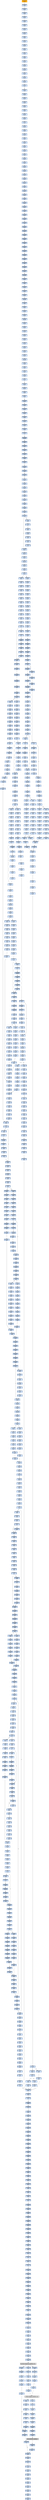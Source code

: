 strict digraph G {
	graph [bgcolor=transparent,
		name=G
	];
	node [color=lightsteelblue,
		fillcolor=lightsteelblue,
		shape=rectangle,
		style=filled
	];
	"0x004892a9"	[label="0x004892a9
call"];
	"0x004892ae"	[label="0x004892ae
popl"];
	"0x004892a9" -> "0x004892ae"	[color="#000000"];
	"0x0048998a"	[label="0x0048998a
subw"];
	"0x0048998d"	[label="0x0048998d
cmpl"];
	"0x0048998a" -> "0x0048998d"	[color="#000000"];
	"0x00489304"	[label="0x00489304
movl"];
	"0x00489306"	[label="0x00489306
decl"];
	"0x00489304" -> "0x00489306"	[color="#000000"];
	"0x0043385b"	[label="0x0043385b
movb"];
	"0x0043385e"	[label="0x0043385e
lodsb"];
	"0x0043385b" -> "0x0043385e"	[color="#000000"];
	"0x00489d45"	[label="0x00489d45
movl"];
	"0x00489d4c"	[label="0x00489d4c
movl"];
	"0x00489d45" -> "0x00489d4c"	[color="#000000"];
	"0x004899c1"	[label="0x004899c1
movl"];
	"0x004899c5"	[label="0x004899c5
movl"];
	"0x004899c1" -> "0x004899c5"	[color="#000000"];
	"0x0041dc03"	[label="0x0041dc03
call"];
	GETPROCADDRESS_KERNEL32_DLL	[color=lightgrey,
		fillcolor=lightgrey,
		label="GETPROCADDRESS_KERNEL32_DLL
GETPROCADDRESS-KERNEL32-DLL"];
	"0x0041dc03" -> GETPROCADDRESS_KERNEL32_DLL	[color="#000000"];
	"0x00489312"	[label="0x00489312
movl"];
	"0x00489316"	[label="0x00489316
movl"];
	"0x00489312" -> "0x00489316"	[color="#000000"];
	"0x00489c68"	[label="0x00489c68
subl"];
	"0x00489c6a"	[label="0x00489c6a
sarl"];
	"0x00489c68" -> "0x00489c6a"	[color="#000000"];
	"0x00433809"	[label="0x00433809
call"];
	VIRTUALPROTECT_KERNEL32	[color=lightgrey,
		fillcolor=lightgrey,
		label="VIRTUALPROTECT_KERNEL32
VIRTUALPROTECT-KERNEL32"];
	"0x00433809" -> VIRTUALPROTECT_KERNEL32	[color="#000000"];
	"0x00489221"	[label="0x00489221
movb"];
	"0x00489225"	[label="0x00489225
movb"];
	"0x00489221" -> "0x00489225"	[color="#000000"];
	"0x004896fd"	[label="0x004896fd
jae"];
	"0x00489703"	[label="0x00489703
movl"];
	"0x004896fd" -> "0x00489703"	[color="#000000",
		label=F];
	"0x004897e6"	[label="0x004897e6
movl"];
	"0x004896fd" -> "0x004897e6"	[color="#000000",
		label=T];
	"0x00489638"	[label="0x00489638
shll"];
	"0x0048963b"	[label="0x0048963b
shll"];
	"0x00489638" -> "0x0048963b"	[color="#000000"];
	"0x004337a4"	[label="0x004337a4
addl"];
	"0x004337a7"	[label="0x004337a7
addl"];
	"0x004337a4" -> "0x004337a7"	[color="#000000"];
	"0x004894b7"	[label="0x004894b7
leal"];
	"0x004894ba"	[label="0x004894ba
ja"];
	"0x004894b7" -> "0x004894ba"	[color="#000000"];
	"0x004891fc"	[label="0x004891fc
call"];
	"0x00489201"	[label="0x00489201
popl"];
	"0x004891fc" -> "0x00489201"	[color="#000000"];
	"0x004893e3"	[label="0x004893e3
cmpl"];
	"0x004893eb"	[label="0x004893eb
leal"];
	"0x004893e3" -> "0x004893eb"	[color="#000000"];
	"0x0048971c"	[label="0x0048971c
movl"];
	"0x00489720"	[label="0x00489720
movw"];
	"0x0048971c" -> "0x00489720"	[color="#000000"];
	"0x00489cc5"	[label="0x00489cc5
ja"];
	"0x00489cc7"	[label="0x00489cc7
movl"];
	"0x00489cc5" -> "0x00489cc7"	[color="#000000",
		label=F];
	"0x00489211"	[label="0x00489211
shll"];
	"0x00489214"	[label="0x00489214
movl"];
	"0x00489211" -> "0x00489214"	[color="#000000"];
	"0x00489410"	[label="0x00489410
shrl"];
	"0x00489413"	[label="0x00489413
movzwl"];
	"0x00489410" -> "0x00489413"	[color="#000000"];
	"0x00489b87"	[label="0x00489b87
movl"];
	"0x00489b89"	[label="0x00489b89
sarl"];
	"0x00489b87" -> "0x00489b89"	[color="#000000"];
	"0x0043381f"	[label="0x0043381f
popl"];
	"0x00433820"	[label="0x00433820
movl"];
	"0x0043381f" -> "0x00433820"	[color="#000000"];
	"0x00489d2f"	[label="0x00489d2f
subl"];
	"0x00489d36"	[label="0x00489d36
xorl"];
	"0x00489d2f" -> "0x00489d36"	[color="#000000"];
	"0x0048970a"	[label="0x0048970a
subl"];
	"0x0048970c"	[label="0x0048970c
movl"];
	"0x0048970a" -> "0x0048970c"	[color="#000000"];
	"0x00489bac"	[label="0x00489bac
subl"];
	"0x00489bae"	[label="0x00489bae
addl"];
	"0x00489bac" -> "0x00489bae"	[color="#000000"];
	"0x00489492"	[label="0x00489492
shll"];
	"0x00489496"	[label="0x00489496
movl"];
	"0x00489492" -> "0x00489496"	[color="#000000"];
	"0x004896ee"	[label="0x004896ee
movw"];
	"0x004896f5"	[label="0x004896f5
movzwl"];
	"0x004896ee" -> "0x004896f5"	[color="#000000"];
	"0x00489b21"	[label="0x00489b21
movzbl"];
	"0x00489b24"	[label="0x00489b24
shll"];
	"0x00489b21" -> "0x00489b24"	[color="#000000"];
	"0x004897cd"	[label="0x004897cd
subl"];
	"0x004897cf"	[label="0x004897cf
subl"];
	"0x004897cd" -> "0x004897cf"	[color="#000000"];
	"0x0048922f"	[label="0x0048922f
andb"];
	"0x00489232"	[label="0x00489232
andb"];
	"0x0048922f" -> "0x00489232"	[color="#000000"];
	"0x00489b85"	[label="0x00489b85
movl"];
	"0x00489b85" -> "0x00489b87"	[color="#000000"];
	"0x00489a8f"	[label="0x00489a8f
subl"];
	"0x00489a93"	[label="0x00489a93
subl"];
	"0x00489a8f" -> "0x00489a93"	[color="#000000"];
	"0x004898b2"	[label="0x004898b2
subl"];
	"0x004898b4"	[label="0x004898b4
movl"];
	"0x004898b2" -> "0x004898b4"	[color="#000000"];
	"0x004897bb"	[label="0x004897bb
movb"];
	"0x004897bf"	[label="0x004897bf
movb"];
	"0x004897bb" -> "0x004897bf"	[color="#000000"];
	"0x0048972b"	[label="0x0048972b
movl"];
	"0x0048972f"	[label="0x0048972f
shll"];
	"0x0048972b" -> "0x0048972f"	[color="#000000"];
	"0x004895a9"	[label="0x004895a9
shrw"];
	"0x004895ad"	[label="0x004895ad
subw"];
	"0x004895a9" -> "0x004895ad"	[color="#000000"];
	"0x0048937b"	[label="0x0048937b
addl"];
	"0x0048937e"	[label="0x0048937e
loop"];
	"0x0048937b" -> "0x0048937e"	[color="#000000"];
	"0x0048953b"	[label="0x0048953b
jmp"];
	"0x004895b6"	[label="0x004895b6
movl"];
	"0x0048953b" -> "0x004895b6"	[color="#000000"];
	"0x00489281"	[label="0x00489281
jae"];
	"0x00489281" -> "0x004892a9"	[color="#000000",
		label=T];
	"0x0048968d"	[label="0x0048968d
movl"];
	"0x00489691"	[label="0x00489691
xorl"];
	"0x0048968d" -> "0x00489691"	[color="#000000"];
	"0x004894af"	[label="0x004894af
leal"];
	"0x004894b3"	[label="0x004894b3
movl"];
	"0x004894af" -> "0x004894b3"	[color="#000000"];
	"0x00489755"	[label="0x00489755
orl"];
	"0x00489757"	[label="0x00489757
movw"];
	"0x00489755" -> "0x00489757"	[color="#000000"];
	"0x00489a82"	[label="0x00489a82
sarl"];
	"0x00489a85"	[label="0x00489a85
leal"];
	"0x00489a82" -> "0x00489a85"	[color="#000000"];
	"0x00489b5c"	[label="0x00489b5c
movl"];
	"0x00489b5e"	[label="0x00489b5e
shrw"];
	"0x00489b5c" -> "0x00489b5e"	[color="#000000"];
	"0x00489aaf"	[label="0x00489aaf
movb"];
	"0x00489ab3"	[label="0x00489ab3
movl"];
	"0x00489aaf" -> "0x00489ab3"	[color="#000000"];
	"0x00489919"	[label="0x00489919
leal"];
	"0x0048991d"	[label="0x0048991d
movl"];
	"0x00489919" -> "0x0048991d"	[color="#000000"];
	"0x004897d1"	[label="0x004897d1
movl"];
	"0x004897cf" -> "0x004897d1"	[color="#000000"];
	"0x0048934e"	[label="0x0048934e
movl"];
	"0x00489356"	[label="0x00489356
movl"];
	"0x0048934e" -> "0x00489356"	[color="#000000"];
	"0x0048947b"	[label="0x0048947b
movl"];
	"0x0048947f"	[label="0x0048947f
subl"];
	"0x0048947b" -> "0x0048947f"	[color="#000000"];
	"0x00489a8d"	[label="0x00489a8d
jmp"];
	"0x00489aa4"	[label="0x00489aa4
movl"];
	"0x00489a8d" -> "0x00489aa4"	[color="#000000"];
	"0x004897d7"	[label="0x004897d7
subw"];
	"0x004897da"	[label="0x004897da
movw"];
	"0x004897d7" -> "0x004897da"	[color="#000000"];
	"0x00489944"	[label="0x00489944
shrl"];
	"0x00489947"	[label="0x00489947
movzwl"];
	"0x00489944" -> "0x00489947"	[color="#000000"];
	"0x0043387b"	[label="0x0043387b
jmp"];
	"0x00489972"	[label="0x00489972
movl"];
	"0x00489976"	[label="0x00489976
leal"];
	"0x00489972" -> "0x00489976"	[color="#000000"];
	"0x00489255"	[label="0x00489255
pushl"];
	"0x00489256"	[label="0x00489256
movl"];
	"0x00489255" -> "0x00489256"	[color="#000000"];
	"0x004894d2"	[label="0x004894d2
orl"];
	"0x004894d4"	[label="0x004894d4
movl"];
	"0x004894d2" -> "0x004894d4"	[color="#000000"];
	"0x004894fc"	[label="0x004894fc
cmpl"];
	"0x00489501"	[label="0x00489501
leal"];
	"0x004894fc" -> "0x00489501"	[color="#000000"];
	"0x00489270"	[label="0x00489270
movl"];
	"0x00489272"	[label="0x00489272
popl"];
	"0x00489270" -> "0x00489272"	[color="#000000"];
	"0x004898ad"	[label="0x004898ad
movl"];
	"0x004898ad" -> "0x004898b2"	[color="#000000"];
	"0x004898a4"	[label="0x004898a4
imull"];
	"0x004898a7"	[label="0x004898a7
cmpl"];
	"0x004898a4" -> "0x004898a7"	[color="#000000"];
	"0x00489be2"	[label="0x00489be2
addl"];
	"0x00489be4"	[label="0x00489be4
cmpl"];
	"0x00489be2" -> "0x00489be4"	[color="#000000"];
	"0x0048973f"	[label="0x0048973f
ja"];
	"0x00489741"	[label="0x00489741
cmpl"];
	"0x0048973f" -> "0x00489741"	[color="#000000",
		label=F];
	"0x0048973f" -> "0x00489757"	[color="#000000",
		label=T];
	"0x004899a2"	[label="0x004899a2
movzbl"];
	"0x004899a5"	[label="0x004899a5
shll"];
	"0x004899a2" -> "0x004899a5"	[color="#000000"];
	"0x00489cee"	[label="0x00489cee
je"];
	"0x00489cff"	[label="0x00489cff
movl"];
	"0x00489cee" -> "0x00489cff"	[color="#000000",
		label=T];
	"0x00489265"	[label="0x00489265
pushl"];
	"0x00489266"	[label="0x00489266
addl"];
	"0x00489265" -> "0x00489266"	[color="#000000"];
	"0x00489714"	[label="0x00489714
movl"];
	"0x00489716"	[label="0x00489716
sarl"];
	"0x00489714" -> "0x00489716"	[color="#000000"];
	"0x0048993f"	[label="0x0048993f
movw"];
	"0x00489942"	[label="0x00489942
movl"];
	"0x0048993f" -> "0x00489942"	[color="#000000"];
	"0x00489585"	[label="0x00489585
movl"];
	"0x00489589"	[label="0x00489589
movl"];
	"0x00489585" -> "0x00489589"	[color="#000000"];
	"0x0048969b"	[label="0x0048969b
addl"];
	"0x004896a1"	[label="0x004896a1
leal"];
	"0x0048969b" -> "0x004896a1"	[color="#000000"];
	"0x00489910"	[label="0x00489910
setg"];
	"0x00489913"	[label="0x00489913
addl"];
	"0x00489910" -> "0x00489913"	[color="#000000"];
	"0x00489366"	[label="0x00489366
leal"];
	"0x0048936c"	[label="0x0048936c
cmpl"];
	"0x00489366" -> "0x0048936c"	[color="#000000"];
	"0x00489836"	[label="0x00489836
movl"];
	"0x00489838"	[label="0x00489838
movl"];
	"0x00489836" -> "0x00489838"	[color="#000000"];
	"0x004337c6"	[label="0x004337c6
addl"];
	"0x004337c8"	[label="0x004337c8
addl"];
	"0x004337c6" -> "0x004337c8"	[color="#000000"];
	"0x00489c91"	[label="0x00489c91
movl"];
	"0x00489c95"	[label="0x00489c95
incl"];
	"0x00489c91" -> "0x00489c95"	[color="#000000"];
	"0x0048939a"	[label="0x0048939a
movl"];
	"0x0048939e"	[label="0x0048939e
xorl"];
	"0x0048939a" -> "0x0048939e"	[color="#000000"];
	"0x00489209"	[label="0x00489209
addl"];
	"0x0048920b"	[label="0x0048920b
subl"];
	"0x00489209" -> "0x0048920b"	[color="#000000"];
	"0x004898e9"	[label="0x004898e9
movl"];
	"0x004898ed"	[label="0x004898ed
movl"];
	"0x004898e9" -> "0x004898ed"	[color="#000000"];
	"0x00489b56"	[label="0x00489b56
subl"];
	"0x00489b5a"	[label="0x00489b5a
subl"];
	"0x00489b56" -> "0x00489b5a"	[color="#000000"];
	"0x00489d56"	[label="0x00489d56
jmp"];
	"0x00433758"	[label="0x00433758
movl"];
	"0x00489d56" -> "0x00433758"	[color="#000000"];
	"0x004894c6"	[label="0x004894c6
shll"];
	"0x004894cb"	[label="0x004894cb
movzbl"];
	"0x004894c6" -> "0x004894cb"	[color="#000000"];
	"0x004894d8"	[label="0x004894d8
movw"];
	"0x004894df"	[label="0x004894df
shrl"];
	"0x004894d8" -> "0x004894df"	[color="#000000"];
	"0x00489a95"	[label="0x00489a95
movl"];
	"0x00489a93" -> "0x00489a95"	[color="#000000"];
	"0x004337b1"	[label="0x004337b1
subl"];
	"0x004337b6"	[label="0x004337b6
cmpb"];
	"0x004337b1" -> "0x004337b6"	[color="#000000"];
	"0x00489234"	[label="0x00489234
shll"];
	"0x00489232" -> "0x00489234"	[color="#000000"];
	"0x00489aa8"	[label="0x00489aa8
decl"];
	"0x00489aa9"	[label="0x00489aa9
movl"];
	"0x00489aa8" -> "0x00489aa9"	[color="#000000"];
	"0x0048921f"	[label="0x0048921f
pushl"];
	"0x00489220"	[label="0x00489220
decl"];
	"0x0048921f" -> "0x00489220"	[color="#000000"];
	"0x00489b8b"	[label="0x00489b8b
andl"];
	"0x00489b89" -> "0x00489b8b"	[color="#000000"];
	"0x00489ca2"	[label="0x00489ca2
movl"];
	"0x00489ca6"	[label="0x00489ca6
jne"];
	"0x00489ca2" -> "0x00489ca6"	[color="#000000"];
	"0x00433795"	[label="0x00433795
call"];
	"0x0043379a"	[label="0x0043379a
popl"];
	"0x00433795" -> "0x0043379a"	[color="#000000"];
	"0x004896b1"	[label="0x004896b1
subl"];
	"0x004896b3"	[label="0x004896b3
movl"];
	"0x004896b1" -> "0x004896b3"	[color="#000000"];
	"0x0048930b"	[label="0x0048930b
movzbl"];
	"0x0048930f"	[label="0x0048930f
shll"];
	"0x0048930b" -> "0x0048930f"	[color="#000000"];
	"0x00489475"	[label="0x00489475
jle"];
	"0x00489475" -> "0x0048947b"	[color="#000000",
		label=F];
	"0x00489545"	[label="0x00489545
leal"];
	"0x00489475" -> "0x00489545"	[color="#000000",
		label=T];
	"0x00489372"	[label="0x00489372
movl"];
	"0x00489376"	[label="0x00489376
movw"];
	"0x00489372" -> "0x00489376"	[color="#000000"];
	"0x0048922d"	[label="0x0048922d
movl"];
	"0x0048922d" -> "0x0048922f"	[color="#000000"];
	"0x00489bea"	[label="0x00489bea
subl"];
	"0x00489bee"	[label="0x00489bee
orl"];
	"0x00489bea" -> "0x00489bee"	[color="#000000"];
	"0x00489ba5"	[label="0x00489ba5
movl"];
	"0x00489ba8"	[label="0x00489ba8
leal"];
	"0x00489ba5" -> "0x00489ba8"	[color="#000000"];
	"0x004897d3"	[label="0x004897d3
shrw"];
	"0x004897d1" -> "0x004897d3"	[color="#000000"];
	"0x004899b7"	[label="0x004899b7
movzwl"];
	"0x004899ba"	[label="0x004899ba
imull"];
	"0x004899b7" -> "0x004899ba"	[color="#000000"];
	"0x00489610"	[label="0x00489610
subw"];
	"0x00489613"	[label="0x00489613
cmpl"];
	"0x00489610" -> "0x00489613"	[color="#000000"];
	"0x0048979a"	[label="0x0048979a
movl"];
	"0x004897a1"	[label="0x004897a1
movl"];
	"0x0048979a" -> "0x004897a1"	[color="#000000"];
	"0x00489a4b"	[label="0x00489a4b
cmpl"];
	"0x00489a4f"	[label="0x00489a4f
je"];
	"0x00489a4b" -> "0x00489a4f"	[color="#000000"];
	"0x004893b9"	[label="0x004893b9
movl"];
	"0x004893c0"	[label="0x004893c0
cmpl"];
	"0x004893b9" -> "0x004893c0"	[color="#000000"];
	"0x004894ec"	[label="0x004894ec
movl"];
	"0x004894f0"	[label="0x004894f0
movl"];
	"0x004894ec" -> "0x004894f0"	[color="#000000"];
	"0x00489819"	[label="0x00489819
incl"];
	"0x0048981a"	[label="0x0048981a
orl"];
	"0x00489819" -> "0x0048981a"	[color="#000000"];
	"0x00489440"	[label="0x00489440
movw"];
	"0x00489444"	[label="0x00489444
movl"];
	"0x00489440" -> "0x00489444"	[color="#000000"];
	"0x00489804"	[label="0x00489804
ja"];
	"0x0048981c"	[label="0x0048981c
movl"];
	"0x00489804" -> "0x0048981c"	[color="#000000",
		label=T];
	"0x00489806"	[label="0x00489806
cmpl"];
	"0x00489804" -> "0x00489806"	[color="#000000",
		label=F];
	"0x00489d38"	[label="0x00489d38
movl"];
	"0x00489d3f"	[label="0x00489d3f
movl"];
	"0x00489d38" -> "0x00489d3f"	[color="#000000"];
	"0x004897ea"	[label="0x004897ea
shrw"];
	"0x004897ee"	[label="0x004897ee
movl"];
	"0x004897ea" -> "0x004897ee"	[color="#000000"];
	"0x0041dc02"	[label="0x0041dc02
pushl"];
	"0x0041dc02" -> "0x0041dc03"	[color="#000000"];
	"0x00489307"	[label="0x00489307
movl"];
	"0x00489307" -> "0x0048930b"	[color="#000000"];
	"0x00489216"	[label="0x00489216
pushl"];
	"0x00489214" -> "0x00489216"	[color="#000000"];
	"0x00489c8d"	[label="0x00489c8d
movw"];
	"0x00489c8d" -> "0x00489c91"	[color="#000000"];
	"0x00489a70"	[label="0x00489a70
imull"];
	"0x00489a73"	[label="0x00489a73
cmpl"];
	"0x00489a70" -> "0x00489a73"	[color="#000000"];
	"0x00489834"	[label="0x00489834
jae"];
	"0x00489834" -> "0x00489836"	[color="#000000",
		label=F];
	"0x00489859"	[label="0x00489859
movl"];
	"0x00489834" -> "0x00489859"	[color="#000000",
		label=T];
	"0x00489ae0"	[label="0x00489ae0
movl"];
	"0x00489ae4"	[label="0x00489ae4
shll"];
	"0x00489ae0" -> "0x00489ae4"	[color="#000000"];
	"0x0048954e"	[label="0x0048954e
cmpl"];
	"0x00489556"	[label="0x00489556
ja"];
	"0x0048954e" -> "0x00489556"	[color="#000000"];
	"0x004337fe"	[label="0x004337fe
je"];
	"0x00433800"	[label="0x00433800
pushl"];
	"0x004337fe" -> "0x00433800"	[color="#000000",
		label=F];
	"0x0048957b"	[label="0x0048957b
movzwl"];
	"0x0048957e"	[label="0x0048957e
imull"];
	"0x0048957b" -> "0x0048957e"	[color="#000000"];
	"0x004893e1"	[label="0x004893e1
addl"];
	"0x004893e1" -> "0x004893e3"	[color="#000000"];
	"0x00489657"	[label="0x00489657
cmpl"];
	"0x00489659"	[label="0x00489659
jae"];
	"0x00489657" -> "0x00489659"	[color="#000000"];
	"0x00489c7a"	[label="0x00489c7a
subl"];
	"0x00489c7e"	[label="0x00489c7e
subl"];
	"0x00489c7a" -> "0x00489c7e"	[color="#000000"];
	"0x004894d1"	[label="0x004894d1
incl"];
	"0x004894d1" -> "0x004894d2"	[color="#000000"];
	"0x00489a80"	[label="0x00489a80
subl"];
	"0x00489a80" -> "0x00489a82"	[color="#000000"];
	"0x00489745"	[label="0x00489745
je"];
	"0x0048974b"	[label="0x0048974b
movzbl"];
	"0x00489745" -> "0x0048974b"	[color="#000000",
		label=F];
	"0x004896bd"	[label="0x004896bd
subw"];
	"0x004896c0"	[label="0x004896c0
cmpl"];
	"0x004896bd" -> "0x004896c0"	[color="#000000"];
	"0x00489430"	[label="0x00489430
sarl"];
	"0x00489433"	[label="0x00489433
movl"];
	"0x00489430" -> "0x00489433"	[color="#000000"];
	"0x004893b7"	[label="0x004893b7
jle"];
	"0x004893b7" -> "0x004893b9"	[color="#000000",
		label=F];
	"0x004897a8"	[label="0x004897a8
leal"];
	"0x004897ac"	[label="0x004897ac
movl"];
	"0x004897a8" -> "0x004897ac"	[color="#000000"];
	"0x0048975e"	[label="0x0048975e
movl"];
	"0x00489760"	[label="0x00489760
shrl"];
	"0x0048975e" -> "0x00489760"	[color="#000000"];
	"0x00489751"	[label="0x00489751
shll"];
	"0x00489754"	[label="0x00489754
incl"];
	"0x00489751" -> "0x00489754"	[color="#000000"];
	"0x00489693"	[label="0x00489693
cmpl"];
	"0x00489691" -> "0x00489693"	[color="#000000"];
	"0x004892f3"	[label="0x004892f3
movl"];
	"0x004892f7"	[label="0x004892f7
movl"];
	"0x004892f3" -> "0x004892f7"	[color="#000000"];
	"0x0048956d"	[label="0x0048956d
incl"];
	"0x0048956e"	[label="0x0048956e
orl"];
	"0x0048956d" -> "0x0048956e"	[color="#000000"];
	"0x00489676"	[label="0x00489676
movl"];
	"0x0048967a"	[label="0x0048967a
movl"];
	"0x00489676" -> "0x0048967a"	[color="#000000"];
	"0x00489207"	[label="0x00489207
movl"];
	"0x00489207" -> "0x00489209"	[color="#000000"];
	"0x00489406"	[label="0x00489406
orl"];
	"0x00489408"	[label="0x00489408
movl"];
	"0x00489406" -> "0x00489408"	[color="#000000"];
	"0x004892c3"	[label="0x004892c3
popl"];
	"0x004892c4"	[label="0x004892c4
addl"];
	"0x004892c3" -> "0x004892c4"	[color="#000000"];
	"0x004892b8"	[label="0x004892b8
movl"];
	"0x004892bd"	[label="0x004892bd
stosl"];
	"0x004892b8" -> "0x004892bd"	[color="#000000"];
	"0x00489961"	[label="0x00489961
sarl"];
	"0x00489964"	[label="0x00489964
movl"];
	"0x00489961" -> "0x00489964"	[color="#000000"];
	"0x00489513"	[label="0x00489513
subl"];
	"0x00489515"	[label="0x00489515
movl"];
	"0x00489513" -> "0x00489515"	[color="#000000"];
	"0x004893ce"	[label="0x004893ce
andl"];
	"0x004893d2"	[label="0x004893d2
movl"];
	"0x004893ce" -> "0x004893d2"	[color="#000000"];
	"0x004895ca"	[label="0x004895ca
incl"];
	"0x004895cb"	[label="0x004895cb
cmpl"];
	"0x004895ca" -> "0x004895cb"	[color="#000000"];
	"0x00489b3e"	[label="0x00489b3e
movl"];
	"0x00489b42"	[label="0x00489b42
movl"];
	"0x00489b3e" -> "0x00489b42"	[color="#000000"];
	"0x00489bdb"	[label="0x00489bdb
incl"];
	"0x00489bdc"	[label="0x00489bdc
orl"];
	"0x00489bdb" -> "0x00489bdc"	[color="#000000"];
	"0x0043375e"	[label="0x0043375e
je"];
	"0x0043375e" -> "0x00433795"	[color="#000000",
		label=T];
	"0x004899fe"	[label="0x004899fe
subl"];
	"0x00489a00"	[label="0x00489a00
movl"];
	"0x004899fe" -> "0x00489a00"	[color="#000000"];
	"0x0048960a"	[label="0x0048960a
movl"];
	"0x0048960c"	[label="0x0048960c
shrw"];
	"0x0048960a" -> "0x0048960c"	[color="#000000"];
	"0x004898d1"	[label="0x004898d1
movl"];
	"0x004898d3"	[label="0x004898d3
shrw"];
	"0x004898d1" -> "0x004898d3"	[color="#000000"];
	"0x004892cf"	[label="0x004892cf
pushl"];
	"0x004892d0"	[label="0x004892d0
pushl"];
	"0x004892cf" -> "0x004892d0"	[color="#000000"];
	"0x00489a60"	[label="0x00489a60
incl"];
	"0x00489a61"	[label="0x00489a61
orl"];
	"0x00489a60" -> "0x00489a61"	[color="#000000"];
	"0x004892af"	[label="0x004892af
addl"];
	"0x004892b5"	[label="0x004892b5
movb"];
	"0x004892af" -> "0x004892b5"	[color="#000000"];
	"0x004894bc"	[label="0x004894bc
cmpl"];
	"0x004894c0"	[label="0x004894c0
je"];
	"0x004894bc" -> "0x004894c0"	[color="#000000"];
	"0x0043385f"	[label="0x0043385f
orb"];
	"0x00433861"	[label="0x00433861
jne"];
	"0x0043385f" -> "0x00433861"	[color="#000000"];
	"0x00489cd0"	[label="0x00489cd0
subl"];
	"0x00489cd4"	[label="0x00489cd4
addl"];
	"0x00489cd0" -> "0x00489cd4"	[color="#000000"];
	"0x004897c3"	[label="0x004897c3
incl"];
	"0x004897bf" -> "0x004897c3"	[color="#000000"];
	"0x00489c0f"	[label="0x00489c0f
movl"];
	"0x00489c17"	[label="0x00489c17
movl"];
	"0x00489c0f" -> "0x00489c17"	[color="#000000"];
	"0x00489d0a"	[label="0x00489d0a
jb"];
	"0x00489d10"	[label="0x00489d10
cmpl"];
	"0x00489d0a" -> "0x00489d10"	[color="#000000",
		label=F];
	"0x004899bd"	[label="0x004899bd
cmpl"];
	"0x004899ba" -> "0x004899bd"	[color="#000000"];
	"0x00489984"	[label="0x00489984
movl"];
	"0x00489986"	[label="0x00489986
shrw"];
	"0x00489984" -> "0x00489986"	[color="#000000"];
	"0x00489cb0"	[label="0x00489cb0
movl"];
	"0x00489cb4"	[label="0x00489cb4
je"];
	"0x00489cb0" -> "0x00489cb4"	[color="#000000"];
	"0x00489719"	[label="0x00489719
leal"];
	"0x00489716" -> "0x00489719"	[color="#000000"];
	"0x00489bd0"	[label="0x00489bd0
shll"];
	"0x00489bd5"	[label="0x00489bd5
movzbl"];
	"0x00489bd0" -> "0x00489bd5"	[color="#000000"];
	"0x00489aef"	[label="0x00489aef
leal"];
	"0x00489af6"	[label="0x00489af6
movl"];
	"0x00489aef" -> "0x00489af6"	[color="#000000"];
	"0x00489c32"	[label="0x00489c32
cmpl"];
	"0x00489c36"	[label="0x00489c36
je"];
	"0x00489c32" -> "0x00489c36"	[color="#000000"];
	"0x004896fb"	[label="0x004896fb
cmpl"];
	"0x004896fb" -> "0x004896fd"	[color="#000000"];
	"0x004899ca"	[label="0x004899ca
subl"];
	"0x004899c5" -> "0x004899ca"	[color="#000000"];
	"0x00489736"	[label="0x00489736
cmpl"];
	"0x0048973c"	[label="0x0048973c
leal"];
	"0x00489736" -> "0x0048973c"	[color="#000000"];
	"0x00489850"	[label="0x00489850
movl"];
	"0x00489854"	[label="0x00489854
jmp"];
	"0x00489850" -> "0x00489854"	[color="#000000"];
	"0x00489a12"	[label="0x00489a12
subw"];
	"0x00489a15"	[label="0x00489a15
movl"];
	"0x00489a12" -> "0x00489a15"	[color="#000000"];
	"0x00489bd8"	[label="0x00489bd8
shll"];
	"0x00489bd8" -> "0x00489bdb"	[color="#000000"];
	"0x00489619"	[label="0x00489619
movw"];
	"0x0048961d"	[label="0x0048961d
movl"];
	"0x00489619" -> "0x0048961d"	[color="#000000"];
	"0x00489416"	[label="0x00489416
imull"];
	"0x00489419"	[label="0x00489419
cmpl"];
	"0x00489416" -> "0x00489419"	[color="#000000"];
	"0x00489849"	[label="0x00489849
movw"];
	"0x00489849" -> "0x00489850"	[color="#000000"];
	"0x0048988f"	[label="0x0048988f
orl"];
	"0x00489891"	[label="0x00489891
movl"];
	"0x0048988f" -> "0x00489891"	[color="#000000"];
	"0x00489592"	[label="0x00489592
sarl"];
	"0x00489595"	[label="0x00489595
leal"];
	"0x00489592" -> "0x00489595"	[color="#000000"];
	"0x00489517"	[label="0x00489517
leal"];
	"0x00489515" -> "0x00489517"	[color="#000000"];
	"0x00489ce2"	[label="0x00489ce2
movb"];
	"0x00489ce6"	[label="0x00489ce6
movb"];
	"0x00489ce2" -> "0x00489ce6"	[color="#000000"];
	"0x00489c48"	[label="0x00489c48
orl"];
	"0x00489c4a"	[label="0x00489c4a
movl"];
	"0x00489c48" -> "0x00489c4a"	[color="#000000"];
	"0x00489698"	[label="0x00489698
setg"];
	"0x00489693" -> "0x00489698"	[color="#000000"];
	"0x00489a34"	[label="0x00489a34
movl"];
	"0x00489a38"	[label="0x00489a38
leal"];
	"0x00489a34" -> "0x00489a38"	[color="#000000"];
	"0x004892b7"	[label="0x004892b7
stosb"];
	"0x004892b5" -> "0x004892b7"	[color="#000000"];
	"0x004896ad"	[label="0x004896ad
movl"];
	"0x00489659" -> "0x004896ad"	[color="#000000",
		label=T];
	"0x0048965b"	[label="0x0048965b
movl"];
	"0x00489659" -> "0x0048965b"	[color="#000000",
		label=F];
	"0x00489c1c"	[label="0x00489c1c
movl"];
	"0x00489c20"	[label="0x00489c20
addl"];
	"0x00489c1c" -> "0x00489c20"	[color="#000000"];
	"0x0048941b"	[label="0x0048941b
jae"];
	"0x004895fe"	[label="0x004895fe
movl"];
	"0x0048941b" -> "0x004895fe"	[color="#000000",
		label=T];
	"0x00489421"	[label="0x00489421
movl"];
	"0x0048941b" -> "0x00489421"	[color="#000000",
		label=F];
	"0x0048996c"	[label="0x0048996c
leal"];
	"0x0048996f"	[label="0x0048996f
movw"];
	"0x0048996c" -> "0x0048996f"	[color="#000000"];
	"0x00433826"	[label="0x00433826
je"];
	"0x00433865"	[label="0x00433865
call"];
	"0x00433826" -> "0x00433865"	[color="#000000",
		label=T];
	"0x004892dc"	[label="0x004892dc
movl"];
	"0x004892e4"	[label="0x004892e4
movb"];
	"0x004892dc" -> "0x004892e4"	[color="#000000"];
	"0x00489776"	[label="0x00489776
movl"];
	"0x0048977a"	[label="0x0048977a
movl"];
	"0x00489776" -> "0x0048977a"	[color="#000000"];
	"0x00489732"	[label="0x00489732
addl"];
	"0x0048972f" -> "0x00489732"	[color="#000000"];
	"0x00489afa"	[label="0x00489afa
movl"];
	"0x00489af6" -> "0x00489afa"	[color="#000000"];
	"0x00489a97"	[label="0x00489a97
shrw"];
	"0x00489a95" -> "0x00489a97"	[color="#000000"];
	"0x004896c6"	[label="0x004896c6
movw"];
	"0x004896c0" -> "0x004896c6"	[color="#000000"];
	"0x0048948a"	[label="0x0048948a
movzbl"];
	"0x0048948e"	[label="0x0048948e
movl"];
	"0x0048948a" -> "0x0048948e"	[color="#000000"];
	"0x00489583"	[label="0x00489583
jae"];
	"0x00489583" -> "0x00489585"	[color="#000000",
		label=F];
	"0x0048959e"	[label="0x0048959e
subl"];
	"0x00489583" -> "0x0048959e"	[color="#000000",
		label=T];
	"0x004893aa"	[label="0x004893aa
movzbl"];
	"0x004893ad"	[label="0x004893ad
shll"];
	"0x004893aa" -> "0x004893ad"	[color="#000000"];
	"0x004896e5"	[label="0x004896e5
movl"];
	"0x004896e9"	[label="0x004896e9
movl"];
	"0x004896e5" -> "0x004896e9"	[color="#000000"];
	"0x004899cc"	[label="0x004899cc
shll"];
	"0x004899ca" -> "0x004899cc"	[color="#000000"];
	"0x0048973c" -> "0x0048973f"	[color="#000000"];
	"0x004892ae" -> "0x004892af"	[color="#000000"];
	"0x004893a0"	[label="0x004893a0
cmpl"];
	"0x0048939e" -> "0x004893a0"	[color="#000000"];
	"0x00489ad9"	[label="0x00489ad9
jle"];
	"0x00489ad9" -> "0x00489ae0"	[color="#000000",
		label=T];
	"0x00489adb"	[label="0x00489adb
movl"];
	"0x00489ad9" -> "0x00489adb"	[color="#000000",
		label=F];
	"0x00489a63"	[label="0x00489a63
movl"];
	"0x00489a61" -> "0x00489a63"	[color="#000000"];
	"0x00489246"	[label="0x00489246
popl"];
	"0x00489247"	[label="0x00489247
popl"];
	"0x00489246" -> "0x00489247"	[color="#000000"];
	"0x004896a4"	[label="0x004896a4
movl"];
	"0x004896a8"	[label="0x004896a8
jmp"];
	"0x004896a4" -> "0x004896a8"	[color="#000000"];
	"0x004893dd"	[label="0x004893dd
movl"];
	"0x004893dd" -> "0x004893e1"	[color="#000000"];
	"0x00489b34"	[label="0x00489b34
movzwl"];
	"0x00489b37"	[label="0x00489b37
imull"];
	"0x00489b34" -> "0x00489b37"	[color="#000000"];
	"0x00489c96"	[label="0x00489c96
orl"];
	"0x00489c99"	[label="0x00489c99
movl"];
	"0x00489c96" -> "0x00489c99"	[color="#000000"];
	"0x00489a77"	[label="0x00489a77
movl"];
	"0x00489a7b"	[label="0x00489a7b
movl"];
	"0x00489a77" -> "0x00489a7b"	[color="#000000"];
	"0x0048956a"	[label="0x0048956a
shll"];
	"0x0048956a" -> "0x0048956d"	[color="#000000"];
	"0x00489980"	[label="0x00489980
subl"];
	"0x00489982"	[label="0x00489982
subl"];
	"0x00489980" -> "0x00489982"	[color="#000000"];
	"0x00433830"	[label="0x00433830
movl"];
	"0x00433832"	[label="0x00433832
lodsb"];
	"0x00433830" -> "0x00433832"	[color="#000000"];
	"0x004892d1"	[label="0x004892d1
pushl"];
	"0x004892d2"	[label="0x004892d2
subl"];
	"0x004892d1" -> "0x004892d2"	[color="#000000"];
	"0x004899dc"	[label="0x004899dc
leal"];
	"0x004899df"	[label="0x004899df
movl"];
	"0x004899dc" -> "0x004899df"	[color="#000000"];
	"0x004895a4"	[label="0x004895a4
movl"];
	"0x004895a6"	[label="0x004895a6
leal"];
	"0x004895a4" -> "0x004895a6"	[color="#000000"];
	"0x00489380"	[label="0x00489380
movl"];
	"0x00489387"	[label="0x00489387
xorl"];
	"0x00489380" -> "0x00489387"	[color="#000000"];
	"0x00489895"	[label="0x00489895
movl"];
	"0x00489891" -> "0x00489895"	[color="#000000"];
	"0x00489608"	[label="0x00489608
subl"];
	"0x00489608" -> "0x0048960a"	[color="#000000"];
	"0x00489b47"	[label="0x00489b47
subl"];
	"0x00489b49"	[label="0x00489b49
sarl"];
	"0x00489b47" -> "0x00489b49"	[color="#000000"];
	"0x004893c4"	[label="0x004893c4
jae"];
	"0x004893ca"	[label="0x004893ca
movl"];
	"0x004893c4" -> "0x004893ca"	[color="#000000",
		label=F];
	"0x00489260"	[label="0x00489260
pushl"];
	"0x00489261"	[label="0x00489261
addl"];
	"0x00489260" -> "0x00489261"	[color="#000000"];
	"0x00489217"	[label="0x00489217
lodsl"];
	"0x00489218"	[label="0x00489218
subl"];
	"0x00489217" -> "0x00489218"	[color="#000000"];
	"0x00489a27"	[label="0x00489a27
movl"];
	"0x00489a2b"	[label="0x00489a2b
movl"];
	"0x00489a27" -> "0x00489a2b"	[color="#000000"];
	"0x00489bb3"	[label="0x00489bb3
movl"];
	"0x00489bb7"	[label="0x00489bb7
jmp"];
	"0x00489bb3" -> "0x00489bb7"	[color="#000000"];
	"0x00489391"	[label="0x00489391
movl"];
	"0x00489393"	[label="0x00489393
addl"];
	"0x00489391" -> "0x00489393"	[color="#000000"];
	"0x0048964a"	[label="0x0048964a
movw"];
	"0x00489651"	[label="0x00489651
movzwl"];
	"0x0048964a" -> "0x00489651"	[color="#000000"];
	"0x00489a21"	[label="0x00489a21
addl"];
	"0x00489a21" -> "0x00489a27"	[color="#000000"];
	"0x00489a6d"	[label="0x00489a6d
movzwl"];
	"0x00489a6d" -> "0x00489a70"	[color="#000000"];
	"0x00489c80"	[label="0x00489c80
movl"];
	"0x00489c7e" -> "0x00489c80"	[color="#000000"];
	"0x004898bb"	[label="0x004898bb
leal"];
	"0x004898be"	[label="0x004898be
movw"];
	"0x004898bb" -> "0x004898be"	[color="#000000"];
	"0x004898a1"	[label="0x004898a1
movzwl"];
	"0x004898a1" -> "0x004898a4"	[color="#000000"];
	"0x0048935e"	[label="0x0048935e
movzbl"];
	"0x00489362"	[label="0x00489362
addl"];
	"0x0048935e" -> "0x00489362"	[color="#000000"];
	"0x0048921c"	[label="0x0048921c
movl"];
	"0x0048921e"	[label="0x0048921e
pushl"];
	"0x0048921c" -> "0x0048921e"	[color="#000000"];
	"0x00489311"	[label="0x00489311
decl"];
	"0x0048930f" -> "0x00489311"	[color="#000000"];
	"0x0048997e"	[label="0x0048997e
jmp"];
	"0x004899f2"	[label="0x004899f2
movl"];
	"0x0048997e" -> "0x004899f2"	[color="#000000"];
	"0x0048970c" -> "0x00489714"	[color="#000000"];
	"0x00489bfe"	[label="0x00489bfe
addl"];
	"0x00489c03"	[label="0x00489c03
movl"];
	"0x00489bfe" -> "0x00489c03"	[color="#000000"];
	"0x00489c58"	[label="0x00489c58
imull"];
	"0x00489c5b"	[label="0x00489c5b
cmpl"];
	"0x00489c58" -> "0x00489c5b"	[color="#000000"];
	"0x00433863"	[label="0x00433863
jmp"];
	"0x00433861" -> "0x00433863"	[color="#000000",
		label=F];
	"0x00489a41"	[label="0x00489a41
cmpl"];
	"0x00489a49"	[label="0x00489a49
ja"];
	"0x00489a41" -> "0x00489a49"	[color="#000000"];
	"0x004892c9"	[label="0x004892c9
jmp"];
	"0x004892c4" -> "0x004892c9"	[color="#000000"];
	"0x00489c9d"	[label="0x00489c9d
shll"];
	"0x00489ca1"	[label="0x00489ca1
decl"];
	"0x00489c9d" -> "0x00489ca1"	[color="#000000"];
	"0x00489ad4"	[label="0x00489ad4
cmpl"];
	"0x00489ad7"	[label="0x00489ad7
movl"];
	"0x00489ad4" -> "0x00489ad7"	[color="#000000"];
	"0x00489a49" -> "0x00489a4b"	[color="#000000",
		label=F];
	"0x00489a49" -> "0x00489a63"	[color="#000000",
		label=T];
	"0x00489602"	[label="0x00489602
subl"];
	"0x004895fe" -> "0x00489602"	[color="#000000"];
	"0x004898f1"	[label="0x004898f1
movl"];
	"0x004898f5"	[label="0x004898f5
movl"];
	"0x004898f1" -> "0x004898f5"	[color="#000000"];
	"0x0048977e"	[label="0x0048977e
cmpl"];
	"0x00489783"	[label="0x00489783
leal"];
	"0x0048977e" -> "0x00489783"	[color="#000000"];
	"0x004895f4"	[label="0x004895f4
subl"];
	"0x004895f9"	[label="0x004895f9
jmp"];
	"0x004895f4" -> "0x004895f9"	[color="#000000"];
	"0x00489868"	[label="0x00489868
movl"];
	"0x0048986c"	[label="0x0048986c
cmpl"];
	"0x00489868" -> "0x0048986c"	[color="#000000"];
	"0x00489335"	[label="0x00489335
movl"];
	"0x0048933a"	[label="0x0048933a
movl"];
	"0x00489335" -> "0x0048933a"	[color="#000000"];
	"0x00489bfb"	[label="0x00489bfb
movl"];
	"0x00489bfb" -> "0x00489bfe"	[color="#000000"];
	"0x00433801"	[label="0x00433801
pushl"];
	"0x00433802"	[label="0x00433802
pushl"];
	"0x00433801" -> "0x00433802"	[color="#000000"];
	"0x004895d0"	[label="0x004895d0
movl"];
	"0x004895cb" -> "0x004895d0"	[color="#000000"];
	"0x00489327"	[label="0x00489327
movl"];
	"0x0048932f"	[label="0x0048932f
movl"];
	"0x00489327" -> "0x0048932f"	[color="#000000"];
	"0x00489816"	[label="0x00489816
shll"];
	"0x00489816" -> "0x00489819"	[color="#000000"];
	"0x004337aa"	[label="0x004337aa
popl"];
	"0x004337ab"	[label="0x004337ab
addl"];
	"0x004337aa" -> "0x004337ab"	[color="#000000"];
	"0x00489885"	[label="0x00489885
movzbl"];
	"0x00489888"	[label="0x00489888
shll"];
	"0x00489885" -> "0x00489888"	[color="#000000"];
	"0x00489ba3"	[label="0x00489ba3
addl"];
	"0x00489ba3" -> "0x00489ba5"	[color="#000000"];
	"0x004895d4"	[label="0x004895d4
jg"];
	"0x004895e3"	[label="0x004895e3
cmpl"];
	"0x004895d4" -> "0x004895e3"	[color="#000000",
		label=T];
	"0x004895d6"	[label="0x004895d6
movl"];
	"0x004895d4" -> "0x004895d6"	[color="#000000",
		label=F];
	"0x00433874"	[label="0x00433874
movl"];
	"0x00433879"	[label="0x00433879
stosl"];
	"0x00433874" -> "0x00433879"	[color="#000000"];
	"0x004897c4"	[label="0x004897c4
movl"];
	"0x004897c3" -> "0x004897c4"	[color="#000000"];
	"0x00489cac"	[label="0x00489cac
movl"];
	"0x00489ca6" -> "0x00489cac"	[color="#000000",
		label=F];
	"0x00489708"	[label="0x00489708
movl"];
	"0x00489703" -> "0x00489708"	[color="#000000"];
	"0x004897b8"	[label="0x004897b8
movb"];
	"0x004897b8" -> "0x004897bb"	[color="#000000"];
	"0x004898e5"	[label="0x004898e5
movl"];
	"0x004898e5" -> "0x004898e9"	[color="#000000"];
	"0x00489578"	[label="0x00489578
shrl"];
	"0x00489578" -> "0x0048957b"	[color="#000000"];
	"0x004896d9"	[label="0x004896d9
movzbl"];
	"0x004896dc"	[label="0x004896dc
shll"];
	"0x004896d9" -> "0x004896dc"	[color="#000000"];
	"0x0048952d"	[label="0x0048952d
je"];
	"0x0048952f"	[label="0x0048952f
cmpl"];
	"0x0048952d" -> "0x0048952f"	[color="#000000",
		label=F];
	"0x0048953d"	[label="0x0048953d
cmpl"];
	"0x0048952d" -> "0x0048953d"	[color="#000000",
		label=T];
	"0x004896af"	[label="0x004896af
subl"];
	"0x004896ad" -> "0x004896af"	[color="#000000"];
	"0x0048923d"	[label="0x0048923d
addb"];
	"0x0048923f"	[label="0x0048923f
movl"];
	"0x0048923d" -> "0x0048923f"	[color="#000000"];
	"0x00489b27"	[label="0x00489b27
incl"];
	"0x00489b28"	[label="0x00489b28
orl"];
	"0x00489b27" -> "0x00489b28"	[color="#000000"];
	"0x0048921a"	[label="0x0048921a
addl"];
	"0x00489218" -> "0x0048921a"	[color="#000000"];
	"0x0048994f"	[label="0x0048994f
jae"];
	"0x0048994f" -> "0x00489980"	[color="#000000",
		label=T];
	"0x00489951"	[label="0x00489951
movl"];
	"0x0048994f" -> "0x00489951"	[color="#000000",
		label=F];
	"0x00489c22"	[label="0x00489c22
movl"];
	"0x00489c20" -> "0x00489c22"	[color="#000000"];
	"0x004898d7"	[label="0x004898d7
subw"];
	"0x004898da"	[label="0x004898da
movl"];
	"0x004898d7" -> "0x004898da"	[color="#000000"];
	"0x0048993c"	[label="0x0048993c
incl"];
	"0x0048993d"	[label="0x0048993d
orl"];
	"0x0048993c" -> "0x0048993d"	[color="#000000"];
	"0x00489996"	[label="0x00489996
ja"];
	"0x004899ae"	[label="0x004899ae
movw"];
	"0x00489996" -> "0x004899ae"	[color="#000000",
		label=T];
	"0x00489998"	[label="0x00489998
cmpl"];
	"0x00489996" -> "0x00489998"	[color="#000000",
		label=F];
	"0x00489d36" -> "0x00489d38"	[color="#000000"];
	"0x00489b8e"	[label="0x00489b8e
leal"];
	"0x00489b91"	[label="0x00489b91
orl"];
	"0x00489b8e" -> "0x00489b91"	[color="#000000"];
	"0x00489bf8"	[label="0x00489bf8
shll"];
	"0x00489bf8" -> "0x00489bfb"	[color="#000000"];
	"0x00489b06"	[label="0x00489b06
addl"];
	"0x00489b08"	[label="0x00489b08
cmpl"];
	"0x00489b06" -> "0x00489b08"	[color="#000000"];
	"0x00489741" -> "0x00489745"	[color="#000000"];
	"0x004896a1" -> "0x004896a4"	[color="#000000"];
	"0x0048963f"	[label="0x0048963f
orl"];
	"0x00489641"	[label="0x00489641
movl"];
	"0x0048963f" -> "0x00489641"	[color="#000000"];
	"0x00489483"	[label="0x00489483
movl"];
	"0x00489483" -> "0x0048948a"	[color="#000000"];
	"0x00489820"	[label="0x00489820
movl"];
	"0x0048981c" -> "0x00489820"	[color="#000000"];
	"0x00489668"	[label="0x00489668
sarl"];
	"0x0048966b"	[label="0x0048966b
movl"];
	"0x00489668" -> "0x0048966b"	[color="#000000"];
	"0x004895a2"	[label="0x004895a2
subl"];
	"0x0048959e" -> "0x004895a2"	[color="#000000"];
	"0x00489c6d"	[label="0x00489c6d
leal"];
	"0x00489c6a" -> "0x00489c6d"	[color="#000000"];
	"0x0048945d"	[label="0x0048945d
addl"];
	"0x0048945f"	[label="0x0048945f
imull"];
	"0x0048945d" -> "0x0048945f"	[color="#000000"];
	"0x00489269"	[label="0x00489269
pushl"];
	"0x0048926a"	[label="0x0048926a
pushl"];
	"0x00489269" -> "0x0048926a"	[color="#000000"];
	"0x004894d4" -> "0x004894d8"	[color="#000000"];
	"0x004899b2"	[label="0x004899b2
movl"];
	"0x004899ae" -> "0x004899b2"	[color="#000000"];
	"0x00489a3b"	[label="0x00489a3b
movl"];
	"0x00489a3f"	[label="0x00489a3f
addl"];
	"0x00489a3b" -> "0x00489a3f"	[color="#000000"];
	"0x00489b94"	[label="0x00489b94
cmpl"];
	"0x00489b97"	[label="0x00489b97
movl"];
	"0x00489b94" -> "0x00489b97"	[color="#000000"];
	"0x004898cf"	[label="0x004898cf
subl"];
	"0x004898cf" -> "0x004898d1"	[color="#000000"];
	"0x00489248"	[label="0x00489248
movl"];
	"0x00489247" -> "0x00489248"	[color="#000000"];
	"0x004337f7"	[label="0x004337f7
call"];
	"0x0043388a"	[label="0x0043388a
jmp"];
	"0x004337f7" -> "0x0043388a"	[color="#000000"];
	"0x00489613" -> "0x00489619"	[color="#000000"];
	"0x00489abc"	[label="0x00489abc
addl"];
	"0x00489ac0"	[label="0x00489ac0
cmpl"];
	"0x00489abc" -> "0x00489ac0"	[color="#000000"];
	"0x00489448"	[label="0x00489448
andl"];
	"0x0048944c"	[label="0x0048944c
movl"];
	"0x00489448" -> "0x0048944c"	[color="#000000"];
	"0x00489d51"	[label="0x00489d51
popl"];
	"0x00489d52"	[label="0x00489d52
popl"];
	"0x00489d51" -> "0x00489d52"	[color="#000000"];
	"0x00489bae" -> "0x00489bb3"	[color="#000000"];
	"0x00489521"	[label="0x00489521
cmpl"];
	"0x00489526"	[label="0x00489526
movw"];
	"0x00489521" -> "0x00489526"	[color="#000000"];
	"0x004898ed" -> "0x004898f1"	[color="#000000"];
	"0x00489a55"	[label="0x00489a55
shll"];
	"0x00489a4f" -> "0x00489a55"	[color="#000000",
		label=F];
	"0x0048933e"	[label="0x0048933e
movl"];
	"0x0048933a" -> "0x0048933e"	[color="#000000"];
	"0x00489276"	[label="0x00489276
movl"];
	"0x00489279"	[label="0x00489279
movb"];
	"0x00489276" -> "0x00489279"	[color="#000000"];
	"0x0048922a"	[label="0x0048922a
subl"];
	"0x0048922c"	[label="0x0048922c
lodsb"];
	"0x0048922a" -> "0x0048922c"	[color="#000000"];
	"0x004894f7"	[label="0x004894f7
movl"];
	"0x004894f9"	[label="0x004894f9
sarl"];
	"0x004894f7" -> "0x004894f9"	[color="#000000"];
	"0x00433871"	[label="0x00433871
movb"];
	"0x00433873"	[label="0x00433873
stosb"];
	"0x00433871" -> "0x00433873"	[color="#000000"];
	"0x00489254"	[label="0x00489254
pushl"];
	"0x00489254" -> "0x00489255"	[color="#000000"];
	"0x00489861"	[label="0x00489861
shrw"];
	"0x00489865"	[label="0x00489865
subw"];
	"0x00489861" -> "0x00489865"	[color="#000000"];
	"0x00489c0b"	[label="0x00489c0b
movl"];
	"0x00489c03" -> "0x00489c0b"	[color="#000000"];
	"0x0048981a" -> "0x0048981c"	[color="#000000"];
	"0x0048937e" -> "0x00489380"	[color="#000000",
		label=F];
	"0x0048927d"	[label="0x0048927d
subl"];
	"0x0048927f"	[label="0x0048927f
cmpl"];
	"0x0048927d" -> "0x0048927f"	[color="#000000"];
	"0x00489346"	[label="0x00489346
movl"];
	"0x0048933e" -> "0x00489346"	[color="#000000"];
	"0x00489ac9"	[label="0x00489ac9
jg"];
	"0x00489cb6"	[label="0x00489cb6
movl"];
	"0x00489ac9" -> "0x00489cb6"	[color="#000000",
		label=T];
	"0x00489acf"	[label="0x00489acf
addl"];
	"0x00489ac9" -> "0x00489acf"	[color="#000000",
		label=F];
	"0x00489264"	[label="0x00489264
pushl"];
	"0x00489261" -> "0x00489264"	[color="#000000"];
	"0x004894ce"	[label="0x004894ce
shll"];
	"0x004894ce" -> "0x004894d1"	[color="#000000"];
	"0x00489810"	[label="0x00489810
movzbl"];
	"0x00489813"	[label="0x00489813
shll"];
	"0x00489810" -> "0x00489813"	[color="#000000"];
	"0x00489450"	[label="0x00489450
shll"];
	"0x0048944c" -> "0x00489450"	[color="#000000"];
	"0x004893da"	[label="0x004893da
shll"];
	"0x004893da" -> "0x004893dd"	[color="#000000"];
	"0x00489786"	[label="0x00489786
movw"];
	"0x00489783" -> "0x00489786"	[color="#000000"];
	"0x00433873" -> "0x00433874"	[color="#000000"];
	"0x004897e8"	[label="0x004897e8
subl"];
	"0x004897e6" -> "0x004897e8"	[color="#000000"];
	"0x00489b4c"	[label="0x00489b4c
leal"];
	"0x00489b49" -> "0x00489b4c"	[color="#000000"];
	"0x00489b2a"	[label="0x00489b2a
movl"];
	"0x00489b2e"	[label="0x00489b2e
movw"];
	"0x00489b2a" -> "0x00489b2e"	[color="#000000"];
	"0x00489504"	[label="0x00489504
movw"];
	"0x0048950b"	[label="0x0048950b
je"];
	"0x00489504" -> "0x0048950b"	[color="#000000"];
	"0x0048927b"	[label="0x0048927b
subl"];
	"0x0048927b" -> "0x0048927d"	[color="#000000"];
	"0x00489763"	[label="0x00489763
movzwl"];
	"0x00489766"	[label="0x00489766
imull"];
	"0x00489763" -> "0x00489766"	[color="#000000"];
	"0x00489aad"	[label="0x00489aad
jne"];
	"0x00489aad" -> "0x00489aaf"	[color="#000000",
		label=F];
	"0x00489be8"	[label="0x00489be8
jb"];
	"0x00489be4" -> "0x00489be8"	[color="#000000"];
	"0x00489535"	[label="0x00489535
jle"];
	"0x0048952f" -> "0x00489535"	[color="#000000"];
	"0x0048966f"	[label="0x0048966f
leal"];
	"0x00489672"	[label="0x00489672
movl"];
	"0x0048966f" -> "0x00489672"	[color="#000000"];
	"0x0043387a"	[label="0x0043387a
popa"];
	"0x0043387a" -> "0x0043387b"	[color="#000000"];
	"0x00489c0b" -> "0x00489c0f"	[color="#000000"];
	"0x00489b10"	[label="0x00489b10
ja"];
	"0x00489b08" -> "0x00489b10"	[color="#000000"];
	"0x0043383c"	[label="0x0043383c
lodsb"];
	"0x0043383d"	[label="0x0043383d
orb"];
	"0x0043383c" -> "0x0043383d"	[color="#000000"];
	"0x00489936"	[label="0x00489936
shll"];
	"0x00489939"	[label="0x00489939
shll"];
	"0x00489936" -> "0x00489939"	[color="#000000"];
	"0x0048940c"	[label="0x0048940c
movw"];
	"0x0048940c" -> "0x00489410"	[color="#000000"];
	"0x00489843"	[label="0x00489843
sarl"];
	"0x00489846"	[label="0x00489846
leal"];
	"0x00489843" -> "0x00489846"	[color="#000000"];
	"0x00489370"	[label="0x00489370
jae"];
	"0x0048936c" -> "0x00489370"	[color="#000000"];
	"0x0048920f"	[label="0x0048920f
lodsw"];
	"0x0048920f" -> "0x00489211"	[color="#000000"];
	"0x0048995c"	[label="0x0048995c
shll"];
	"0x0048995c" -> "0x00489961"	[color="#000000"];
	"0x00489b1c"	[label="0x00489b1c
shll"];
	"0x00489b1c" -> "0x00489b21"	[color="#000000"];
	"0x00489754" -> "0x00489755"	[color="#000000"];
	"0x0041dbfd"	[label="0x0041dbfd
pushl"];
	"0x0041dbfd" -> "0x0041dc02"	[color="#000000"];
	"0x004898f9"	[label="0x004898f9
movl"];
	"0x00489854" -> "0x004898f9"	[color="#000000"];
	"0x004337fc"	[label="0x004337fc
orl"];
	"0x004337fc" -> "0x004337fe"	[color="#000000"];
	"0x00489bde"	[label="0x00489bde
shrl"];
	"0x00489bde" -> "0x00489be2"	[color="#000000"];
	"0x004896b5"	[label="0x004896b5
shrw"];
	"0x004896b9"	[label="0x004896b9
movl"];
	"0x004896b5" -> "0x004896b9"	[color="#000000"];
	"0x004899e3"	[label="0x004899e3
movw"];
	"0x004899e7"	[label="0x004899e7
leal"];
	"0x004899e3" -> "0x004899e7"	[color="#000000"];
	"0x00489548"	[label="0x00489548
movl"];
	"0x00489545" -> "0x00489548"	[color="#000000"];
	"0x0048960c" -> "0x00489610"	[color="#000000"];
	"0x004892e9"	[label="0x004892e9
movl"];
	"0x004892f0"	[label="0x004892f0
leal"];
	"0x004892e9" -> "0x004892f0"	[color="#000000"];
	"0x00433879" -> "0x0043387a"	[color="#000000"];
	"0x004337b9"	[label="0x004337b9
jne"];
	"0x004337bb"	[label="0x004337bb
movl"];
	"0x004337b9" -> "0x004337bb"	[color="#000000",
		label=F];
	"0x004337af"	[label="0x004337af
jne"];
	"0x004337af" -> "0x004337b1"	[color="#000000",
		label=F];
	"0x00489202"	[label="0x00489202
addl"];
	"0x00489201" -> "0x00489202"	[color="#000000"];
	"0x00489832"	[label="0x00489832
cmpl"];
	"0x00489832" -> "0x00489834"	[color="#000000"];
	"0x004893ee"	[label="0x004893ee
ja"];
	"0x004893eb" -> "0x004893ee"	[color="#000000"];
	"0x00489a2f"	[label="0x00489a2f
movl"];
	"0x00489a2f" -> "0x00489a34"	[color="#000000"];
	"0x00489a9b"	[label="0x00489a9b
subw"];
	"0x00489a97" -> "0x00489a9b"	[color="#000000"];
	"0x00489d53"	[label="0x00489d53
popl"];
	"0x00489d52" -> "0x00489d53"	[color="#000000"];
	"0x00489444" -> "0x00489448"	[color="#000000"];
	"0x00489402"	[label="0x00489402
shll"];
	"0x00489405"	[label="0x00489405
incl"];
	"0x00489402" -> "0x00489405"	[color="#000000"];
	"0x0048927f" -> "0x00489281"	[color="#000000"];
	"0x004893f0"	[label="0x004893f0
cmpl"];
	"0x004893ee" -> "0x004893f0"	[color="#000000",
		label=F];
	"0x004893ee" -> "0x00489408"	[color="#000000",
		label=T];
	"0x004895a2" -> "0x004895a4"	[color="#000000"];
	"0x00489ab8"	[label="0x00489ab8
shll"];
	"0x00489aba"	[label="0x00489aba
subl"];
	"0x00489ab8" -> "0x00489aba"	[color="#000000"];
	"0x004899fa"	[label="0x004899fa
jmp"];
	"0x004899f2" -> "0x004899fa"	[color="#000000"];
	"0x004894b3" -> "0x004894b7"	[color="#000000"];
	"0x004894e5"	[label="0x004894e5
imull"];
	"0x004894e8"	[label="0x004894e8
cmpl"];
	"0x004894e5" -> "0x004894e8"	[color="#000000"];
	"0x00489bf1"	[label="0x00489bf1
decl"];
	"0x00489bf2"	[label="0x00489bf2
jne"];
	"0x00489bf1" -> "0x00489bf2"	[color="#000000"];
	"0x00489872"	[label="0x00489872
movw"];
	"0x0048986c" -> "0x00489872"	[color="#000000"];
	"0x0048985d"	[label="0x0048985d
subl"];
	"0x0048985f"	[label="0x0048985f
movl"];
	"0x0048985d" -> "0x0048985f"	[color="#000000"];
	"0x004896eb"	[label="0x004896eb
shrl"];
	"0x004896eb" -> "0x004896ee"	[color="#000000"];
	"0x00489964" -> "0x0048996c"	[color="#000000"];
	"0x004897f2"	[label="0x004897f2
subw"];
	"0x004897f5"	[label="0x004897f5
subl"];
	"0x004897f2" -> "0x004897f5"	[color="#000000"];
	"0x004899ab"	[label="0x004899ab
incl"];
	"0x004899ac"	[label="0x004899ac
orl"];
	"0x004899ab" -> "0x004899ac"	[color="#000000"];
	"0x004896d3"	[label="0x004896d3
je"];
	"0x004896d3" -> "0x004896d9"	[color="#000000",
		label=F];
	"0x0048962b"	[label="0x0048962b
cmpl"];
	"0x0048962f"	[label="0x0048962f
je"];
	"0x0048962b" -> "0x0048962f"	[color="#000000"];
	"0x004893b1"	[label="0x004893b1
incl"];
	"0x004893b2"	[label="0x004893b2
orl"];
	"0x004893b1" -> "0x004893b2"	[color="#000000"];
	"0x00489c3c"	[label="0x00489c3c
shll"];
	"0x00489c36" -> "0x00489c3c"	[color="#000000",
		label=F];
	"0x004896cd"	[label="0x004896cd
ja"];
	"0x004896c6" -> "0x004896cd"	[color="#000000"];
	"0x00489452"	[label="0x00489452
movl"];
	"0x00489450" -> "0x00489452"	[color="#000000"];
	"0x00489598"	[label="0x00489598
movw"];
	"0x00489595" -> "0x00489598"	[color="#000000"];
	"0x00489aa9" -> "0x00489aad"	[color="#000000"];
	"0x00489c70"	[label="0x00489c70
movw"];
	"0x00489c6d" -> "0x00489c70"	[color="#000000"];
	"0x00433833"	[label="0x00433833
orb"];
	"0x00433832" -> "0x00433833"	[color="#000000"];
	"0x004898f5" -> "0x004898f9"	[color="#000000"];
	"0x00489a02"	[label="0x00489a02
movl"];
	"0x00489a06"	[label="0x00489a06
shrw"];
	"0x00489a02" -> "0x00489a06"	[color="#000000"];
	"0x00489942" -> "0x00489944"	[color="#000000"];
	"0x00489239"	[label="0x00489239
lodsb"];
	"0x0048923a"	[label="0x0048923a
orl"];
	"0x00489239" -> "0x0048923a"	[color="#000000"];
	"0x00489370" -> "0x00489372"	[color="#000000",
		label=F];
	"0x004893fa"	[label="0x004893fa
shll"];
	"0x004893ff"	[label="0x004893ff
movzbl"];
	"0x004893fa" -> "0x004893ff"	[color="#000000"];
	"0x004898a9"	[label="0x004898a9
jae"];
	"0x004898cb"	[label="0x004898cb
movl"];
	"0x004898a9" -> "0x004898cb"	[color="#000000",
		label=T];
	"0x004898ab"	[label="0x004898ab
movl"];
	"0x004898a9" -> "0x004898ab"	[color="#000000",
		label=F];
	"0x00489a5a"	[label="0x00489a5a
movzbl"];
	"0x00489a55" -> "0x00489a5a"	[color="#000000"];
	"0x004895d0" -> "0x004895d4"	[color="#000000"];
	"0x004895e8"	[label="0x004895e8
jg"];
	"0x004895e3" -> "0x004895e8"	[color="#000000"];
	VIRTUALPROTECT_KERNEL32 -> "0x0043381f"	[color="#000000"];
	"0x00489727"	[label="0x00489727
movl"];
	"0x00489720" -> "0x00489727"	[color="#000000"];
	"0x0048993d" -> "0x0048993f"	[color="#000000"];
	"0x004896b3" -> "0x004896b5"	[color="#000000"];
	"0x004899ee"	[label="0x004899ee
movl"];
	"0x004899e7" -> "0x004899ee"	[color="#000000"];
	"0x004897b0"	[label="0x004897b0
movl"];
	"0x004897b4"	[label="0x004897b4
subl"];
	"0x004897b0" -> "0x004897b4"	[color="#000000"];
	"0x004899a8"	[label="0x004899a8
shll"];
	"0x004899a5" -> "0x004899a8"	[color="#000000"];
	"0x0043383f"	[label="0x0043383f
je"];
	"0x0043383d" -> "0x0043383f"	[color="#000000"];
	"0x00489caf"	[label="0x00489caf
incl"];
	"0x00489caf" -> "0x00489cb0"	[color="#000000"];
	"0x00489264" -> "0x00489265"	[color="#000000"];
	"0x004898c5"	[label="0x004898c5
movl"];
	"0x004898c9"	[label="0x004898c9
jmp"];
	"0x004898c5" -> "0x004898c9"	[color="#000000"];
	"0x0048950b" -> "0x0048952f"	[color="#000000",
		label=T];
	"0x0048950d"	[label="0x0048950d
jmp"];
	"0x0048950b" -> "0x0048950d"	[color="#000000",
		label=F];
	"0x00489c28"	[label="0x00489c28
cmpl"];
	"0x00489c30"	[label="0x00489c30
ja"];
	"0x00489c28" -> "0x00489c30"	[color="#000000"];
	"0x004337de"	[label="0x004337de
orl"];
	"0x004337e0"	[label="0x004337e0
je"];
	"0x004337de" -> "0x004337e0"	[color="#000000"];
	"0x0048974e"	[label="0x0048974e
shll"];
	"0x0048974b" -> "0x0048974e"	[color="#000000"];
	"0x00489cac" -> "0x00489caf"	[color="#000000"];
	"0x0048923c"	[label="0x0048923c
pushl"];
	"0x0048923a" -> "0x0048923c"	[color="#000000"];
	"0x0048992d"	[label="0x0048992d
je"];
	"0x00489933"	[label="0x00489933
movzbl"];
	"0x0048992d" -> "0x00489933"	[color="#000000",
		label=F];
	"0x00489813" -> "0x00489816"	[color="#000000"];
	"0x004897d3" -> "0x004897d7"	[color="#000000"];
	"0x00489274"	[label="0x00489274
subl"];
	"0x00489274" -> "0x00489276"	[color="#000000"];
	"0x004337a0"	[label="0x004337a0
movl"];
	"0x004337a2"	[label="0x004337a2
addl"];
	"0x004337a0" -> "0x004337a2"	[color="#000000"];
	"0x00489897"	[label="0x00489897
shrl"];
	"0x0048989a"	[label="0x0048989a
movw"];
	"0x00489897" -> "0x0048989a"	[color="#000000"];
	"0x0048942c"	[label="0x0048942c
movb"];
	"0x0048942c" -> "0x00489430"	[color="#000000"];
	"0x00489933" -> "0x00489936"	[color="#000000"];
	"0x00489a6a"	[label="0x00489a6a
shrl"];
	"0x00489a6a" -> "0x00489a6d"	[color="#000000"];
	"0x00489a9e"	[label="0x00489a9e
movw"];
	"0x00489aa1"	[label="0x00489aa1
leal"];
	"0x00489a9e" -> "0x00489aa1"	[color="#000000"];
	"0x00489d18"	[label="0x00489d18
ja"];
	"0x00489d18" -> "0x00489d2f"	[color="#000000",
		label=T];
	"0x00433822"	[label="0x00433822
lodsl"];
	"0x00433823"	[label="0x00433823
cmpl"];
	"0x00433822" -> "0x00433823"	[color="#000000"];
	"0x00433804"	[label="0x00433804
pushl"];
	"0x00433802" -> "0x00433804"	[color="#000000"];
	"0x004892be"	[label="0x004892be
call"];
	"0x004892bd" -> "0x004892be"	[color="#000000"];
	"0x004899fa" -> "0x00489a2b"	[color="#000000"];
	"0x00489a38" -> "0x00489a3b"	[color="#000000"];
	"0x0048983f"	[label="0x0048983f
movl"];
	"0x0048983f" -> "0x00489843"	[color="#000000"];
	"0x00489543"	[label="0x00489543
jg"];
	"0x0048953d" -> "0x00489543"	[color="#000000"];
	"0x00433835"	[label="0x00433835
movb"];
	"0x00433833" -> "0x00433835"	[color="#000000"];
	"0x00489574"	[label="0x00489574
movw"];
	"0x00489574" -> "0x00489578"	[color="#000000"];
	"0x0043385e" -> "0x0043385f"	[color="#000000"];
	"0x00489629"	[label="0x00489629
ja"];
	"0x00489629" -> "0x0048962b"	[color="#000000",
		label=F];
	"0x00489629" -> "0x00489641"	[color="#000000",
		label=T];
	"0x004893b0"	[label="0x004893b0
incl"];
	"0x004893ad" -> "0x004893b0"	[color="#000000"];
	"0x00489604"	[label="0x00489604
movl"];
	"0x00489604" -> "0x00489608"	[color="#000000"];
	"0x00489ac5"	[label="0x00489ac5
movl"];
	"0x00489ac0" -> "0x00489ac5"	[color="#000000"];
	"0x00489a75"	[label="0x00489a75
jae"];
	"0x00489a73" -> "0x00489a75"	[color="#000000"];
	"0x0048997a"	[label="0x0048997a
movl"];
	"0x00489976" -> "0x0048997a"	[color="#000000"];
	"0x0048966b" -> "0x0048966f"	[color="#000000"];
	"0x00489cb4" -> "0x00489cb6"	[color="#000000",
		label=F];
	"0x00489825"	[label="0x00489825
movw"];
	"0x0048982c"	[label="0x0048982c
movzwl"];
	"0x00489825" -> "0x0048982c"	[color="#000000"];
	"0x004337e2"	[label="0x004337e2
call"];
	"0x004337f6"	[label="0x004337f6
pushl"];
	"0x004337e2" -> "0x004337f6"	[color="#000000"];
	"0x004337ad"	[label="0x004337ad
orb"];
	"0x004337ad" -> "0x004337af"	[color="#000000"];
	"0x004895b4"	[label="0x004895b4
jmp"];
	"0x004895b4" -> "0x0048953d"	[color="#000000"];
	"0x004899bf"	[label="0x004899bf
jae"];
	"0x004899bd" -> "0x004899bf"	[color="#000000"];
	"0x00489b8b" -> "0x00489b8e"	[color="#000000"];
	"0x0048942a"	[label="0x0048942a
subl"];
	"0x0048942a" -> "0x0048942c"	[color="#000000"];
	"0x00489a00" -> "0x00489a02"	[color="#000000"];
	GETPROCADDRESS_KERNEL32_DLL -> "0x004337fc"	[color="#000000"];
	"0x00433858"	[label="0x00433858
stosl"];
	GETPROCADDRESS_KERNEL32_DLL -> "0x00433858"	[color="#000000"];
	"0x004895a6" -> "0x004895a9"	[color="#000000"];
	"0x00489220" -> "0x00489221"	[color="#000000"];
	"0x004898a7" -> "0x004898a9"	[color="#000000"];
	"0x00489645"	[label="0x00489645
movl"];
	"0x00489647"	[label="0x00489647
shrl"];
	"0x00489645" -> "0x00489647"	[color="#000000"];
	"0x0048994a"	[label="0x0048994a
imull"];
	"0x0048994d"	[label="0x0048994d
cmpl"];
	"0x0048994a" -> "0x0048994d"	[color="#000000"];
	"0x004337a7" -> "0x004337aa"	[color="#000000"];
	"0x00489346" -> "0x0048934e"	[color="#000000"];
	"0x00489955"	[label="0x00489955
movl"];
	"0x00489951" -> "0x00489955"	[color="#000000"];
	"0x00489879"	[label="0x00489879
ja"];
	"0x00489872" -> "0x00489879"	[color="#000000"];
	"0x0048980a"	[label="0x0048980a
je"];
	"0x00489806" -> "0x0048980a"	[color="#000000"];
	"0x00489b9d"	[label="0x00489b9d
movl"];
	"0x00489ba1"	[label="0x00489ba1
shll"];
	"0x00489b9d" -> "0x00489ba1"	[color="#000000"];
	"0x00489356" -> "0x0048935e"	[color="#000000"];
	"0x00489bf4"	[label="0x00489bf4
movl"];
	"0x00489bf2" -> "0x00489bf4"	[color="#000000",
		label=F];
	"0x00489bd5" -> "0x00489bd8"	[color="#000000"];
	"0x00433837"	[label="0x00433837
movb"];
	"0x0043383a"	[label="0x0043383a
jne"];
	"0x00433837" -> "0x0043383a"	[color="#000000"];
	"0x00489929"	[label="0x00489929
cmpl"];
	"0x00489929" -> "0x0048992d"	[color="#000000"];
	"0x00489bee" -> "0x00489bf1"	[color="#000000"];
	"0x004892fc"	[label="0x004892fc
movzbl"];
	"0x004892f7" -> "0x004892fc"	[color="#000000"];
	"0x004898de"	[label="0x004898de
movw"];
	"0x004898de" -> "0x004898e5"	[color="#000000"];
	"0x00489389"	[label="0x00489389
movl"];
	"0x00489389" -> "0x00489391"	[color="#000000"];
	"0x0048947f" -> "0x00489483"	[color="#000000"];
	"0x00489425"	[label="0x00489425
movl"];
	"0x00489425" -> "0x0048942a"	[color="#000000"];
	"0x0043375b"	[label="0x0043375b
orl"];
	"0x0043375d"	[label="0x0043375d
pushl"];
	"0x0043375b" -> "0x0043375d"	[color="#000000"];
	"0x0048985f" -> "0x00489861"	[color="#000000"];
	"0x0048943b"	[label="0x0048943b
movzbl"];
	"0x0048943b" -> "0x00489440"	[color="#000000"];
	"0x0048921a" -> "0x0048921c"	[color="#000000"];
	"0x00489927"	[label="0x00489927
ja"];
	"0x00489927" -> "0x0048993f"	[color="#000000",
		label=T];
	"0x00489927" -> "0x00489929"	[color="#000000",
		label=F];
	"0x0048923c" -> "0x0048923d"	[color="#000000"];
	"0x00489c55"	[label="0x00489c55
movzwl"];
	"0x00489c55" -> "0x00489c58"	[color="#000000"];
	"0x0048983d"	[label="0x0048983d
subl"];
	"0x00489838" -> "0x0048983d"	[color="#000000"];
	"0x0048958e"	[label="0x0048958e
subl"];
	"0x00489589" -> "0x0048958e"	[color="#000000"];
	"0x00489a67"	[label="0x00489a67
movw"];
	"0x00489a63" -> "0x00489a67"	[color="#000000"];
	"0x004898fd"	[label="0x004898fd
movl"];
	"0x00489901"	[label="0x00489901
movl"];
	"0x004898fd" -> "0x00489901"	[color="#000000"];
	"0x004337be"	[label="0x004337be
addl"];
	"0x004337c0"	[label="0x004337c0
subl"];
	"0x004337be" -> "0x004337c0"	[color="#000000"];
	"0x00433807"	[label="0x00433807
movl"];
	"0x00433807" -> "0x00433809"	[color="#000000"];
	"0x00489259"	[label="0x00489259
movw"];
	"0x0048925c"	[label="0x0048925c
shll"];
	"0x00489259" -> "0x0048925c"	[color="#000000"];
	"0x004899ac" -> "0x004899ae"	[color="#000000"];
	"0x0043375d" -> "0x0043375e"	[color="#000000"];
	"0x0048924a"	[label="0x0048924a
leal"];
	"0x00489251"	[label="0x00489251
pushl"];
	"0x0048924a" -> "0x00489251"	[color="#000000"];
	"0x0048949a"	[label="0x0048949a
leal"];
	"0x00489496" -> "0x0048949a"	[color="#000000"];
	"0x004337cb"	[label="0x004337cb
call"];
	"0x004337c8" -> "0x004337cb"	[color="#000000"];
	"0x00489719" -> "0x0048971c"	[color="#000000"];
	"0x004897e1"	[label="0x004897e1
jmp"];
	"0x004897da" -> "0x004897e1"	[color="#000000"];
	"0x0043388a" -> GETPROCADDRESS_KERNEL32_DLL	[color="#000000"];
	"0x0048932f" -> "0x00489335"	[color="#000000"];
	"0x004337ab" -> "0x004337ad"	[color="#000000"];
	"0x00489727" -> "0x0048972b"	[color="#000000"];
	"0x00489986" -> "0x0048998a"	[color="#000000"];
	"0x004893d6"	[label="0x004893d6
movl"];
	"0x004893d6" -> "0x004893da"	[color="#000000"];
	"0x0048925f"	[label="0x0048925f
pushl"];
	"0x0048925f" -> "0x00489260"	[color="#000000"];
	"0x00489a5d"	[label="0x00489a5d
shll"];
	"0x00489a5d" -> "0x00489a60"	[color="#000000"];
	"0x0048931d"	[label="0x0048931d
movzbl"];
	"0x00489316" -> "0x0048931d"	[color="#000000"];
	"0x0048985b"	[label="0x0048985b
subl"];
	"0x00489859" -> "0x0048985b"	[color="#000000"];
	"0x00489501" -> "0x00489504"	[color="#000000"];
	"0x00489300"	[label="0x00489300
movl"];
	"0x004892fc" -> "0x00489300"	[color="#000000"];
	"0x0048999c"	[label="0x0048999c
je"];
	"0x0048999c" -> "0x004899a2"	[color="#000000",
		label=F];
	"0x0048959c"	[label="0x0048959c
jmp"];
	"0x00489598" -> "0x0048959c"	[color="#000000"];
	"0x00489993"	[label="0x00489993
movw"];
	"0x0048998d" -> "0x00489993"	[color="#000000"];
	"0x0048954c"	[label="0x0048954c
addl"];
	"0x00489548" -> "0x0048954c"	[color="#000000"];
	"0x00489237"	[label="0x00489237
movb"];
	"0x00489237" -> "0x00489239"	[color="#000000"];
	"0x004896f8"	[label="0x004896f8
imull"];
	"0x004896f5" -> "0x004896f8"	[color="#000000"];
	"0x00489558"	[label="0x00489558
cmpl"];
	"0x00489556" -> "0x00489558"	[color="#000000",
		label=F];
	"0x00489570"	[label="0x00489570
movl"];
	"0x00489556" -> "0x00489570"	[color="#000000",
		label=T];
	"0x004894f5"	[label="0x004894f5
subl"];
	"0x004894f0" -> "0x004894f5"	[color="#000000"];
	"0x00489879" -> "0x00489891"	[color="#000000",
		label=T];
	"0x0048987b"	[label="0x0048987b
cmpl"];
	"0x00489879" -> "0x0048987b"	[color="#000000",
		label=F];
	"0x00489c95" -> "0x00489c96"	[color="#000000"];
	"0x00489302"	[label="0x00489302
shll"];
	"0x00489302" -> "0x00489304"	[color="#000000"];
	"0x00489457"	[label="0x00489457
subl"];
	"0x0048945b"	[label="0x0048945b
sarl"];
	"0x00489457" -> "0x0048945b"	[color="#000000"];
	"0x00489419" -> "0x0048941b"	[color="#000000"];
	"0x00489376" -> "0x0048937b"	[color="#000000"];
	"0x00489769"	[label="0x00489769
cmpl"];
	"0x0048976b"	[label="0x0048976b
jae"];
	"0x00489769" -> "0x0048976b"	[color="#000000"];
	"0x004898f9" -> "0x004898fd"	[color="#000000"];
	"0x00489b9b"	[label="0x00489b9b
jg"];
	"0x00489b97" -> "0x00489b9b"	[color="#000000"];
	"0x004894e2"	[label="0x004894e2
movzwl"];
	"0x004894e2" -> "0x004894e5"	[color="#000000"];
	"0x00489907"	[label="0x00489907
cmpl"];
	"0x0048990c"	[label="0x0048990c
movl"];
	"0x00489907" -> "0x0048990c"	[color="#000000"];
	"0x0048965d"	[label="0x0048965d
movl"];
	"0x0048965b" -> "0x0048965d"	[color="#000000"];
	"0x00489625"	[label="0x00489625
movl"];
	"0x00489625" -> "0x00489629"	[color="#000000"];
	"0x00489300" -> "0x00489302"	[color="#000000"];
	"0x00489320"	[label="0x00489320
movl"];
	"0x00489320" -> "0x00489327"	[color="#000000"];
	"0x0048956e" -> "0x00489570"	[color="#000000"];
	"0x00489602" -> "0x00489604"	[color="#000000"];
	"0x0048977a" -> "0x0048977e"	[color="#000000"];
	"0x004899df" -> "0x004899e3"	[color="#000000"];
	"0x004894cb" -> "0x004894ce"	[color="#000000"];
	"0x00489664"	[label="0x00489664
movl"];
	"0x00489664" -> "0x00489668"	[color="#000000"];
	"0x00489b54"	[label="0x00489b54
jmp"];
	"0x00489b6b"	[label="0x00489b6b
movl"];
	"0x00489b54" -> "0x00489b6b"	[color="#000000"];
	"0x00489698" -> "0x0048969b"	[color="#000000"];
	"0x004892d5"	[label="0x004892d5
movl"];
	"0x004892d5" -> "0x004892dc"	[color="#000000"];
	"0x0048955c"	[label="0x0048955c
je"];
	"0x00489562"	[label="0x00489562
shll"];
	"0x0048955c" -> "0x00489562"	[color="#000000",
		label=F];
	"0x00489b31"	[label="0x00489b31
shrl"];
	"0x00489b31" -> "0x00489b34"	[color="#000000"];
	"0x004896af" -> "0x004896b1"	[color="#000000"];
	"0x00489b5a" -> "0x00489b5c"	[color="#000000"];
	"0x00489a0a"	[label="0x00489a0a
movl"];
	"0x00489a0a" -> "0x00489a12"	[color="#000000"];
	"0x004899ee" -> "0x004899f2"	[color="#000000"];
	"0x00489c17" -> "0x00489c1c"	[color="#000000"];
	"0x00489bf4" -> "0x00489bf8"	[color="#000000"];
	"0x00489c63"	[label="0x00489c63
movl"];
	"0x00489c63" -> "0x00489c68"	[color="#000000"];
	"0x004895bc"	[label="0x004895bc
movl"];
	"0x004895c3"	[label="0x004895c3
movb"];
	"0x004895bc" -> "0x004895c3"	[color="#000000"];
	"0x00489947" -> "0x0048994a"	[color="#000000"];
	"0x00489647" -> "0x0048964a"	[color="#000000"];
	"0x00489a1d"	[label="0x00489a1d
movw"];
	"0x00489a1d" -> "0x00489a21"	[color="#000000"];
	"0x004894a1"	[label="0x004894a1
andl"];
	"0x004894a7"	[label="0x004894a7
cmpl"];
	"0x004894a1" -> "0x004894a7"	[color="#000000"];
	"0x004893ff" -> "0x00489402"	[color="#000000"];
	"0x004892e4" -> "0x004892e9"	[color="#000000"];
	"0x004337bb" -> "0x004337be"	[color="#000000"];
	"0x00489228"	[label="0x00489228
jne"];
	"0x00489228" -> "0x0048922a"	[color="#000000",
		label=F];
	"0x00489635"	[label="0x00489635
movzbl"];
	"0x0048962f" -> "0x00489635"	[color="#000000",
		label=F];
	"0x00489d43"	[label="0x00489d43
movl"];
	"0x00489d43" -> "0x00489d45"	[color="#000000"];
	"0x00489a3f" -> "0x00489a41"	[color="#000000"];
	"0x004897b4" -> "0x004897b8"	[color="#000000"];
	"0x004896cd" -> "0x004896e5"	[color="#000000",
		label=T];
	"0x004896cf"	[label="0x004896cf
cmpl"];
	"0x004896cd" -> "0x004896cf"	[color="#000000",
		label=F];
	"0x00489cdb"	[label="0x00489cdb
leal"];
	"0x00489cdf"	[label="0x00489cdf
movb"];
	"0x00489cdb" -> "0x00489cdf"	[color="#000000"];
	"0x0048983d" -> "0x0048983f"	[color="#000000"];
	"0x00489b62"	[label="0x00489b62
subw"];
	"0x00489b5e" -> "0x00489b62"	[color="#000000"];
	"0x00489471"	[label="0x00489471
movl"];
	"0x00489471" -> "0x00489475"	[color="#000000"];
	"0x00433806"	[label="0x00433806
pushl"];
	"0x00433806" -> "0x00433807"	[color="#000000"];
	"0x00489822"	[label="0x00489822
shrl"];
	"0x00489822" -> "0x00489825"	[color="#000000"];
	"0x004895ef"	[label="0x004895ef
jmp"];
	"0x004895ef" -> "0x00489cff"	[color="#000000"];
	"0x004893ca" -> "0x004893ce"	[color="#000000"];
	"0x004893b4"	[label="0x004893b4
cmpl"];
	"0x004893b4" -> "0x004893b7"	[color="#000000"];
	"0x0048976d"	[label="0x0048976d
subl"];
	"0x00489771"	[label="0x00489771
sarl"];
	"0x0048976d" -> "0x00489771"	[color="#000000"];
	"0x004893a4"	[label="0x004893a4
je"];
	"0x004893a0" -> "0x004893a4"	[color="#000000"];
	"0x00489a8a"	[label="0x00489a8a
movw"];
	"0x00489a8a" -> "0x00489a8d"	[color="#000000"];
	"0x00489982" -> "0x00489984"	[color="#000000"];
	"0x0048982f"	[label="0x0048982f
imull"];
	"0x0048982f" -> "0x00489832"	[color="#000000"];
	"0x00489c5d"	[label="0x00489c5d
jae"];
	"0x00489c5b" -> "0x00489c5d"	[color="#000000"];
	"0x00489c82"	[label="0x00489c82
shrw"];
	"0x00489c86"	[label="0x00489c86
subw"];
	"0x00489c82" -> "0x00489c86"	[color="#000000"];
	"0x004893b0" -> "0x004893b1"	[color="#000000"];
	"0x004895b0"	[label="0x004895b0
movw"];
	"0x004895ad" -> "0x004895b0"	[color="#000000"];
	"0x0048985b" -> "0x0048985d"	[color="#000000"];
	"0x00489820" -> "0x00489822"	[color="#000000"];
	"0x0048951a"	[label="0x0048951a
shrw"];
	"0x0048951e"	[label="0x0048951e
subw"];
	"0x0048951a" -> "0x0048951e"	[color="#000000"];
	"0x00489689"	[label="0x00489689
movl"];
	"0x00489689" -> "0x0048968d"	[color="#000000"];
	"0x0048963e"	[label="0x0048963e
incl"];
	"0x0048963e" -> "0x0048963f"	[color="#000000"];
	"0x00489adb" -> "0x00489ae0"	[color="#000000"];
	"0x00489635" -> "0x00489638"	[color="#000000"];
	"0x00489913" -> "0x00489919"	[color="#000000"];
	"0x00489244"	[label="0x00489244
shll"];
	"0x0048923f" -> "0x00489244"	[color="#000000"];
	"0x004897c8"	[label="0x004897c8
jmp"];
	"0x004897c8" -> "0x00489cff"	[color="#000000"];
	"0x004899d4"	[label="0x004899d4
movl"];
	"0x004899d4" -> "0x004899dc"	[color="#000000"];
	"0x00489bc4"	[label="0x00489bc4
ja"];
	"0x00489bc4" -> "0x00489bde"	[color="#000000",
		label=T];
	"0x00489bc6"	[label="0x00489bc6
cmpl"];
	"0x00489bc4" -> "0x00489bc6"	[color="#000000",
		label=F];
	"0x004898d3" -> "0x004898d7"	[color="#000000"];
	"0x00489b6f"	[label="0x00489b6f
decl"];
	"0x00489b6b" -> "0x00489b6f"	[color="#000000"];
	"0x00489452" -> "0x00489457"	[color="#000000"];
	"0x00489234" -> "0x00489237"	[color="#000000"];
	"0x00489252"	[label="0x00489252
subl"];
	"0x00489251" -> "0x00489252"	[color="#000000"];
	"0x00489a2b" -> "0x00489a2f"	[color="#000000"];
	"0x00489c89"	[label="0x00489c89
movl"];
	"0x00489c86" -> "0x00489c89"	[color="#000000"];
	"0x00489413" -> "0x00489416"	[color="#000000"];
	"0x00489ce1"	[label="0x00489ce1
incl"];
	"0x00489ce1" -> "0x00489ce2"	[color="#000000"];
	"0x0048995a"	[label="0x0048995a
subl"];
	"0x00489955" -> "0x0048995a"	[color="#000000"];
	"0x00489cce"	[label="0x00489cce
movl"];
	"0x00489cc7" -> "0x00489cce"	[color="#000000"];
	"0x004896b9" -> "0x004896bd"	[color="#000000"];
	"0x004891fb"	[color=lightgrey,
		fillcolor=orange,
		label="0x004891fb
pusha"];
	"0x004891fb" -> "0x004891fc"	[color="#000000"];
	"0x00489c41"	[label="0x00489c41
movzbl"];
	"0x00489c44"	[label="0x00489c44
shll"];
	"0x00489c41" -> "0x00489c44"	[color="#000000"];
	"0x00489905"	[label="0x00489905
xorl"];
	"0x00489905" -> "0x00489907"	[color="#000000"];
	"0x004899fc"	[label="0x004899fc
subl"];
	"0x004899fc" -> "0x004899fe"	[color="#000000"];
	"0x00489252" -> "0x00489254"	[color="#000000"];
	"0x00489c30" -> "0x00489c32"	[color="#000000",
		label=F];
	"0x00489c30" -> "0x00489c4a"	[color="#000000",
		label=T];
	"0x00489364"	[label="0x00489364
shll"];
	"0x00489362" -> "0x00489364"	[color="#000000"];
	"0x00489757" -> "0x0048975e"	[color="#000000"];
	"0x00489c5f"	[label="0x00489c5f
movl"];
	"0x00489c5f" -> "0x00489c63"	[color="#000000"];
	"0x0048988b"	[label="0x0048988b
shll"];
	"0x0048988e"	[label="0x0048988e
incl"];
	"0x0048988b" -> "0x0048988e"	[color="#000000"];
	"0x0048950f"	[label="0x0048950f
subl"];
	"0x0048950f" -> "0x00489513"	[color="#000000"];
	"0x00489654"	[label="0x00489654
imull"];
	"0x00489651" -> "0x00489654"	[color="#000000"];
	"0x00489ab3" -> "0x00489ab8"	[color="#000000"];
	"0x00489d4e"	[label="0x00489d4e
addl"];
	"0x00489d4e" -> "0x00489d51"	[color="#000000"];
	"0x00489ce8"	[label="0x00489ce8
incl"];
	"0x00489ce9"	[label="0x00489ce9
incl"];
	"0x00489ce8" -> "0x00489ce9"	[color="#000000"];
	"0x00489c74"	[label="0x00489c74
movl"];
	"0x00489c78"	[label="0x00489c78
jmp"];
	"0x00489c74" -> "0x00489c78"	[color="#000000"];
	"0x004898da" -> "0x004898de"	[color="#000000"];
	"0x00433823" -> "0x00433826"	[color="#000000"];
	"0x00489c99" -> "0x00489c9d"	[color="#000000"];
	"0x004892b7" -> "0x004892b8"	[color="#000000"];
	"0x004896e2"	[label="0x004896e2
incl"];
	"0x004896e3"	[label="0x004896e3
orl"];
	"0x004896e2" -> "0x004896e3"	[color="#000000"];
	"0x00489ac5" -> "0x00489ac9"	[color="#000000"];
	"0x0048948e" -> "0x00489492"	[color="#000000"];
	"0x00489be8" -> "0x00489bea"	[color="#000000",
		label=F];
	"0x00489be8" -> "0x00489bf1"	[color="#000000",
		label=T];
	"0x004899bf" -> "0x004899c1"	[color="#000000",
		label=F];
	"0x004899bf" -> "0x004899fc"	[color="#000000",
		label=T];
	"0x0048987f"	[label="0x0048987f
je"];
	"0x0048987b" -> "0x0048987f"	[color="#000000"];
	"0x00489b9b" -> "0x00489b9d"	[color="#000000",
		label=F];
	"0x00489bb9"	[label="0x00489bb9
leal"];
	"0x00489b9b" -> "0x00489bb9"	[color="#000000",
		label=T];
	"0x0048974e" -> "0x00489751"	[color="#000000"];
	"0x00489c70" -> "0x00489c74"	[color="#000000"];
	"0x00433758" -> "0x0043375b"	[color="#000000"];
	"0x00489b02"	[label="0x00489b02
movl"];
	"0x00489b02" -> "0x00489b06"	[color="#000000"];
	"0x00489939" -> "0x0048993c"	[color="#000000"];
	"0x00489b52"	[label="0x00489b52
movl"];
	"0x00489b52" -> "0x00489b54"	[color="#000000"];
	"0x00489ce6" -> "0x00489ce8"	[color="#000000"];
	"0x00489ae7"	[label="0x00489ae7
movl"];
	"0x00489ae4" -> "0x00489ae7"	[color="#000000"];
	"0x0048949d"	[label="0x0048949d
movl"];
	"0x0048949a" -> "0x0048949d"	[color="#000000"];
	GETMODULEHANDLEA_KERNEL32_DLL	[color=lightgrey,
		fillcolor=lightgrey,
		label="GETMODULEHANDLEA_KERNEL32_DLL
GETMODULEHANDLEA-KERNEL32-DLL"];
	GETMODULEHANDLEA_KERNEL32_DLL -> "0x00433830"	[color="#000000"];
	GETMODULEHANDLEA_KERNEL32_DLL -> "0x004337de"	[color="#000000"];
	"0x0041dbf9"	[label="0x0041dbf9
testl"];
	GETMODULEHANDLEA_KERNEL32_DLL -> "0x0041dbf9"	[color="#000000"];
	"0x00489279" -> "0x0048927b"	[color="#000000"];
	"0x00489c4e"	[label="0x00489c4e
movw"];
	"0x00489c4a" -> "0x00489c4e"	[color="#000000"];
	"0x004897ee" -> "0x004897f2"	[color="#000000"];
	"0x00489465"	[label="0x00489465
cmpl"];
	"0x0048946a"	[label="0x0048946a
leal"];
	"0x00489465" -> "0x0048946a"	[color="#000000"];
	"0x004899b4"	[label="0x004899b4
shrl"];
	"0x004899b4" -> "0x004899b7"	[color="#000000"];
	"0x00433820" -> "0x00433822"	[color="#000000"];
	"0x004896cf" -> "0x004896d3"	[color="#000000"];
	"0x0048945f" -> "0x00489465"	[color="#000000"];
	"0x00489a06" -> "0x00489a0a"	[color="#000000"];
	"0x004894df" -> "0x004894e2"	[color="#000000"];
	"0x00489311" -> "0x00489312"	[color="#000000"];
	"0x00489c89" -> "0x00489c8d"	[color="#000000"];
	"0x00489732" -> "0x00489736"	[color="#000000"];
	"0x00489ba1" -> "0x00489ba3"	[color="#000000"];
	"0x00489c47"	[label="0x00489c47
incl"];
	"0x00489c44" -> "0x00489c47"	[color="#000000"];
	"0x00489c26"	[label="0x00489c26
addl"];
	"0x00489c22" -> "0x00489c26"	[color="#000000"];
	"0x0043383f" -> "0x00433822"	[color="#000000",
		label=T];
	"0x00489b42" -> "0x00489b47"	[color="#000000"];
	"0x0048950d" -> "0x0048953d"	[color="#000000"];
	"0x00489535" -> "0x0048953b"	[color="#000000",
		label=F];
	"0x004899a8" -> "0x004899ab"	[color="#000000"];
	"0x00489bb7" -> "0x00489c0f"	[color="#000000"];
	"0x00489aa1" -> "0x00489aa4"	[color="#000000"];
	"0x00433859"	[label="0x00433859
xorb"];
	"0x00433858" -> "0x00433859"	[color="#000000"];
	"0x0048954c" -> "0x0048954e"	[color="#000000"];
	"0x00489921"	[label="0x00489921
cmpl"];
	"0x004896a8" -> "0x00489921"	[color="#000000"];
	"0x00433863" -> "0x0043383c"	[color="#000000"];
	"0x00489d54"	[label="0x00489d54
popl"];
	"0x00489d53" -> "0x00489d54"	[color="#000000"];
	"0x00489685"	[label="0x00489685
movl"];
	"0x00489685" -> "0x00489689"	[color="#000000"];
	"0x00489865" -> "0x00489868"	[color="#000000"];
	"0x004897f7"	[label="0x004897f7
cmpl"];
	"0x004897f5" -> "0x004897f7"	[color="#000000"];
	"0x00489b12"	[label="0x00489b12
cmpl"];
	"0x00489b16"	[label="0x00489b16
je"];
	"0x00489b12" -> "0x00489b16"	[color="#000000"];
	"0x0048926b"	[label="0x0048926b
call"];
	"0x004892ce"	[label="0x004892ce
pushl"];
	"0x0048926b" -> "0x004892ce"	[color="#000000"];
	"0x00489901" -> "0x00489905"	[color="#000000"];
	"0x00489581"	[label="0x00489581
cmpl"];
	"0x0048957e" -> "0x00489581"	[color="#000000"];
	"0x004893b2" -> "0x004893b4"	[color="#000000"];
	"0x004337b6" -> "0x004337b9"	[color="#000000"];
	"0x00489b2e" -> "0x00489b31"	[color="#000000"];
	"0x004337f6" -> "0x004337f7"	[color="#000000"];
	"0x004896df"	[label="0x004896df
shll"];
	"0x004896dc" -> "0x004896df"	[color="#000000"];
	"0x004898cd"	[label="0x004898cd
subl"];
	"0x004898cb" -> "0x004898cd"	[color="#000000"];
	"0x00489993" -> "0x00489996"	[color="#000000"];
	"0x00489b7c"	[label="0x00489b7c
movl"];
	"0x00489b7f"	[label="0x00489b7f
jle"];
	"0x00489b7c" -> "0x00489b7f"	[color="#000000"];
	"0x00489b10" -> "0x00489b2a"	[color="#000000",
		label=T];
	"0x00489b10" -> "0x00489b12"	[color="#000000",
		label=F];
	"0x00489b74"	[label="0x00489b74
jne"];
	"0x00489b76"	[label="0x00489b76
leal"];
	"0x00489b74" -> "0x00489b76"	[color="#000000",
		label=F];
	"0x004893f4"	[label="0x004893f4
je"];
	"0x004893f0" -> "0x004893f4"	[color="#000000"];
	"0x00489bdc" -> "0x00489bde"	[color="#000000"];
	"0x004892c9" -> "0x00489d56"	[color="#000000"];
	"0x00489ced"	[label="0x00489ced
decl"];
	"0x00489ce9" -> "0x00489ced"	[color="#000000"];
	"0x0043386a"	[label="0x0043386a
popl"];
	"0x0043386b"	[label="0x0043386b
addl"];
	"0x0043386a" -> "0x0043386b"	[color="#000000"];
	"0x00489a75" -> "0x00489a8f"	[color="#000000",
		label=T];
	"0x00489a75" -> "0x00489a77"	[color="#000000",
		label=F];
	"0x004895de"	[label="0x004895de
jmp"];
	"0x004895de" -> "0x00489cff"	[color="#000000"];
	"0x004899d1"	[label="0x004899d1
sarl"];
	"0x004899d1" -> "0x004899d4"	[color="#000000"];
	"0x0048997a" -> "0x0048997e"	[color="#000000"];
	"0x0048967e"	[label="0x0048967e
movw"];
	"0x0048967e" -> "0x00489685"	[color="#000000"];
	"0x004897e8" -> "0x004897ea"	[color="#000000"];
	"0x00489258"	[label="0x00489258
pushl"];
	"0x00489256" -> "0x00489258"	[color="#000000"];
	"0x00489244" -> "0x00489246"	[color="#000000"];
	"0x00433859" -> "0x0043385b"	[color="#000000"];
	"0x00489567"	[label="0x00489567
movzbl"];
	"0x00489562" -> "0x00489567"	[color="#000000"];
	"0x00489c52"	[label="0x00489c52
shrl"];
	"0x00489c4e" -> "0x00489c52"	[color="#000000"];
	"0x00489cc1"	[label="0x00489cc1
cmpl"];
	"0x00489cc1" -> "0x00489cc5"	[color="#000000"];
	"0x004897a5"	[label="0x004897a5
setg"];
	"0x004897a5" -> "0x004897a8"	[color="#000000"];
	"0x00489526" -> "0x0048952d"	[color="#000000"];
	"0x00489cba"	[label="0x00489cba
movl"];
	"0x00489cbe"	[label="0x00489cbe
addl"];
	"0x00489cba" -> "0x00489cbe"	[color="#000000"];
	"0x00489b65"	[label="0x00489b65
leal"];
	"0x00489b62" -> "0x00489b65"	[color="#000000"];
	"0x00489cdf" -> "0x00489ce1"	[color="#000000"];
	"0x00489aba" -> "0x00489abc"	[color="#000000"];
	"0x00489b70"	[label="0x00489b70
movl"];
	"0x00489b70" -> "0x00489b74"	[color="#000000"];
	"0x00489ced" -> "0x00489cee"	[color="#000000"];
	"0x004895d6" -> "0x004895de"	[color="#000000"];
	"0x00489306" -> "0x00489307"	[color="#000000"];
	"0x00489558" -> "0x0048955c"	[color="#000000"];
	"0x00489bbc"	[label="0x00489bbc
cmpl"];
	"0x00489bbc" -> "0x00489bc4"	[color="#000000"];
	"0x00489d06"	[label="0x00489d06
cmpl"];
	"0x00489cff" -> "0x00489d06"	[color="#000000"];
	"0x00489b3c"	[label="0x00489b3c
jae"];
	"0x00489b3c" -> "0x00489b56"	[color="#000000",
		label=T];
	"0x00489b3c" -> "0x00489b3e"	[color="#000000",
		label=F];
	"0x0048994d" -> "0x0048994f"	[color="#000000"];
	"0x0048996f" -> "0x00489972"	[color="#000000"];
	"0x00489766" -> "0x00489769"	[color="#000000"];
	"0x00489a5a" -> "0x00489a5d"	[color="#000000"];
	"0x00489895" -> "0x00489897"	[color="#000000"];
	"0x00489ad7" -> "0x00489ad9"	[color="#000000"];
	"0x00489bca"	[label="0x00489bca
je"];
	"0x00489bca" -> "0x00489bd0"	[color="#000000",
		label=F];
	"0x00489258" -> "0x00489259"	[color="#000000"];
	"0x00489b7f" -> "0x00489b85"	[color="#000000",
		label=F];
	"0x00489b7f" -> "0x00489cac"	[color="#000000",
		label=T];
	"0x004899b2" -> "0x004899b4"	[color="#000000"];
	"0x00489aff"	[label="0x00489aff
leal"];
	"0x00489afa" -> "0x00489aff"	[color="#000000"];
	"0x00489438"	[label="0x00489438
leal"];
	"0x00489438" -> "0x0048943b"	[color="#000000"];
	"0x00489a7b" -> "0x00489a80"	[color="#000000"];
	"0x0048988e" -> "0x0048988f"	[color="#000000"];
	"0x00489c47" -> "0x00489c48"	[color="#000000"];
	"0x00489d3f" -> "0x00489d43"	[color="#000000"];
	"0x00433800" -> "0x00433801"	[color="#000000"];
	"0x00489621"	[label="0x00489621
leal"];
	"0x00489621" -> "0x00489625"	[color="#000000"];
	"0x0048963b" -> "0x0048963e"	[color="#000000"];
	"0x004897fd"	[label="0x004897fd
movw"];
	"0x004897fd" -> "0x00489804"	[color="#000000"];
	"0x00489b3a"	[label="0x00489b3a
cmpl"];
	"0x00489b37" -> "0x00489b3a"	[color="#000000"];
	"0x00489b91" -> "0x00489b94"	[color="#000000"];
	"0x0041dbfb"	[label="0x0041dbfb
je"];
	"0x0041dbf9" -> "0x0041dbfb"	[color="#000000"];
	"0x0048980a" -> "0x00489810"	[color="#000000",
		label=F];
	"0x004895c7"	[label="0x004895c7
movb"];
	"0x004895c7" -> "0x004895ca"	[color="#000000"];
	"0x004894ba" -> "0x004894bc"	[color="#000000",
		label=F];
	"0x004894ba" -> "0x004894d4"	[color="#000000",
		label=T];
	"0x00489654" -> "0x00489657"	[color="#000000"];
	"0x00489c3c" -> "0x00489c41"	[color="#000000"];
	"0x0043383a" -> "0x0043383c"	[color="#000000",
		label=F];
	"0x00433835" -> "0x00433837"	[color="#000000"];
	"0x00433804" -> "0x00433806"	[color="#000000"];
	"0x00489ae7" -> "0x00489aef"	[color="#000000"];
	"0x004894c0" -> "0x004894c6"	[color="#000000",
		label=F];
	"0x004895f9" -> "0x00489cff"	[color="#000000"];
	"0x004898cd" -> "0x004898cf"	[color="#000000"];
	"0x004895c3" -> "0x004895c7"	[color="#000000"];
	"0x00489c52" -> "0x00489c55"	[color="#000000"];
	"0x0043386b" -> "0x00433871"	[color="#000000"];
	"0x004896e9" -> "0x004896eb"	[color="#000000"];
	"0x0048961d" -> "0x00489621"	[color="#000000"];
	"0x00489793"	[label="0x00489793
xorl"];
	"0x00489795"	[label="0x00489795
cmpl"];
	"0x00489793" -> "0x00489795"	[color="#000000"];
	"0x00489b16" -> "0x00489b1c"	[color="#000000",
		label=F];
	"0x004895b0" -> "0x004895b4"	[color="#000000"];
	"0x0048921e" -> "0x0048921f"	[color="#000000"];
	"0x00489387" -> "0x00489389"	[color="#000000"];
	"0x00489846" -> "0x00489849"	[color="#000000"];
	"0x00433865" -> "0x0043386a"	[color="#000000"];
	"0x00489517" -> "0x0048951a"	[color="#000000"];
	"0x00489cb6" -> "0x00489cba"	[color="#000000"];
	"0x0048949d" -> "0x004894a1"	[color="#000000"];
	"0x0048945b" -> "0x0048945d"	[color="#000000"];
	"0x00489795" -> "0x0048979a"	[color="#000000"];
	"0x004898b8"	[label="0x004898b8
sarl"];
	"0x004898b8" -> "0x004898bb"	[color="#000000"];
	"0x00489c26" -> "0x00489c28"	[color="#000000"];
	"0x004897c4" -> "0x004897c8"	[color="#000000"];
	"0x004892d0" -> "0x004892d1"	[color="#000000"];
	"0x004893f4" -> "0x004893fa"	[color="#000000",
		label=F];
	"0x00489cbe" -> "0x00489cc1"	[color="#000000"];
	"0x0048926a" -> "0x0048926b"	[color="#000000"];
	"0x0048967a" -> "0x0048967e"	[color="#000000"];
	"0x0041dbfb" -> "0x0041dbfd"	[color="#000000",
		label=F];
	"0x004896f8" -> "0x004896fb"	[color="#000000"];
	"0x00489a15" -> "0x00489a1d"	[color="#000000"];
	"0x00489c80" -> "0x00489c82"	[color="#000000"];
	"0x00489543" -> "0x004895b6"	[color="#000000",
		label=T];
	"0x00489b6f" -> "0x00489b70"	[color="#000000"];
	"0x00489a67" -> "0x00489a6a"	[color="#000000"];
	"0x0048925c" -> "0x0048925f"	[color="#000000"];
	"0x00489590"	[label="0x00489590
movl"];
	"0x00489590" -> "0x00489592"	[color="#000000"];
	"0x00489771" -> "0x00489776"	[color="#000000"];
	"0x00489cce" -> "0x00489cd0"	[color="#000000"];
	"0x004337e0" -> "0x004337e2"	[color="#000000",
		label=F];
	"0x004895e8" -> "0x004895f4"	[color="#000000",
		label=T];
	"0x004895ea"	[label="0x004895ea
subl"];
	"0x004895e8" -> "0x004895ea"	[color="#000000",
		label=F];
	"0x004892ce" -> "0x004892cf"	[color="#000000"];
	"0x00489ca1" -> "0x00489ca2"	[color="#000000"];
	"0x00489421" -> "0x00489425"	[color="#000000"];
	"0x00489b79"	[label="0x00489b79
cmpl"];
	"0x00489b79" -> "0x00489b7c"	[color="#000000"];
	"0x004893d2" -> "0x004893d6"	[color="#000000"];
	"0x00489641" -> "0x00489645"	[color="#000000"];
	"0x00489433" -> "0x00489438"	[color="#000000"];
	"0x00489cd4" -> "0x00489cdb"	[color="#000000"];
	"0x004896e3" -> "0x004896e5"	[color="#000000"];
	"0x0048990c" -> "0x00489910"	[color="#000000"];
	"0x004894ea"	[label="0x004894ea
jae"];
	"0x004894ea" -> "0x004894ec"	[color="#000000",
		label=F];
	"0x004894ea" -> "0x0048950f"	[color="#000000",
		label=T];
	"0x0043379b"	[label="0x0043379b
addl"];
	"0x0043379b" -> "0x004337a0"	[color="#000000"];
	"0x0043379a" -> "0x0043379b"	[color="#000000"];
	"0x004895ba"	[label="0x004895ba
movl"];
	"0x004895ba" -> "0x004895bc"	[color="#000000"];
	"0x00489a9b" -> "0x00489a9e"	[color="#000000"];
	"0x004893c0" -> "0x004893c4"	[color="#000000"];
	"0x00489b4f"	[label="0x00489b4f
movw"];
	"0x00489b4c" -> "0x00489b4f"	[color="#000000"];
	"0x00489b68"	[label="0x00489b68
movw"];
	"0x00489b68" -> "0x00489b6b"	[color="#000000"];
	"0x00489b3a" -> "0x00489b3c"	[color="#000000"];
	"0x00489570" -> "0x00489574"	[color="#000000"];
	"0x00489202" -> "0x00489207"	[color="#000000"];
	"0x004894e8" -> "0x004894ea"	[color="#000000"];
	"0x00489b65" -> "0x00489b68"	[color="#000000"];
	"0x004895b6" -> "0x004895ba"	[color="#000000"];
	"0x0048995a" -> "0x0048995c"	[color="#000000"];
	"0x00489d10" -> "0x00489d18"	[color="#000000"];
	"0x00489273"	[label="0x00489273
popl"];
	"0x00489273" -> "0x00489274"	[color="#000000"];
	"0x00489272" -> "0x00489273"	[color="#000000"];
	"0x004337d9"	[label="0x004337d9
call"];
	"0x00433884"	[label="0x00433884
jmp"];
	"0x004337d9" -> "0x00433884"	[color="#000000"];
	"0x004898b4" -> "0x004898b8"	[color="#000000"];
	"0x004897e1" -> "0x00489905"	[color="#000000"];
	"0x00489393" -> "0x0048939a"	[color="#000000"];
	"0x0048976b" -> "0x004897cd"	[color="#000000",
		label=T];
	"0x0048976b" -> "0x0048976d"	[color="#000000",
		label=F];
	"0x00489581" -> "0x00489583"	[color="#000000"];
	"0x00489266" -> "0x00489269"	[color="#000000"];
	"0x004892f0" -> "0x004892f3"	[color="#000000"];
	"0x00489216" -> "0x00489217"	[color="#000000"];
	"0x004894a7" -> "0x004894af"	[color="#000000"];
	"0x0048978d"	[label="0x0048978d
je"];
	"0x0048978d" -> "0x00489793"	[color="#000000",
		label=F];
	"0x00489662"	[label="0x00489662
subl"];
	"0x00489662" -> "0x00489664"	[color="#000000"];
	"0x004897f7" -> "0x004897fd"	[color="#000000"];
	"0x00489998" -> "0x0048999c"	[color="#000000"];
	"0x00489786" -> "0x0048978d"	[color="#000000"];
	"0x00489888" -> "0x0048988b"	[color="#000000"];
	"0x0048958e" -> "0x00489590"	[color="#000000"];
	"0x0048920d"	[label="0x0048920d
movl"];
	"0x0048920b" -> "0x0048920d"	[color="#000000"];
	"0x004897ac" -> "0x004897b0"	[color="#000000"];
	"0x00489aa4" -> "0x00489aa8"	[color="#000000"];
	"0x004337c2"	[label="0x004337c2
movw"];
	"0x004337c0" -> "0x004337c2"	[color="#000000"];
	"0x00489d55"	[label="0x00489d55
ret"];
	"0x00489d55" -> "0x00489270"	[color="#000000"];
	"0x0048951e" -> "0x00489521"	[color="#000000"];
	"0x00489b76" -> "0x00489b79"	[color="#000000"];
	"0x00489bc6" -> "0x00489bca"	[color="#000000"];
	"0x0048989a" -> "0x004898a1"	[color="#000000"];
	"0x00489b28" -> "0x00489b2a"	[color="#000000"];
	"0x00489708" -> "0x0048970a"	[color="#000000"];
	"0x00489d06" -> "0x00489d0a"	[color="#000000"];
	"0x00489c78" -> "0x00489c99"	[color="#000000"];
	"0x00489248" -> "0x0048924a"	[color="#000000"];
	"0x0048965d" -> "0x00489662"	[color="#000000"];
	"0x00489567" -> "0x0048956a"	[color="#000000"];
	"0x004898c9" -> "0x004898f1"	[color="#000000"];
	"0x00489672" -> "0x00489676"	[color="#000000"];
	"0x0048922c" -> "0x0048922d"	[color="#000000"];
	"0x004898be" -> "0x004898c5"	[color="#000000"];
	"0x00489a88"	[label="0x00489a88
movl"];
	"0x00489a88" -> "0x00489a8a"	[color="#000000"];
	"0x00489760" -> "0x00489763"	[color="#000000"];
	"0x00489aff" -> "0x00489b02"	[color="#000000"];
	"0x0048959c" -> "0x0048953d"	[color="#000000"];
	"0x00489c5d" -> "0x00489c7a"	[color="#000000",
		label=T];
	"0x00489c5d" -> "0x00489c5f"	[color="#000000",
		label=F];
	"0x0048991d" -> "0x00489921"	[color="#000000"];
	"0x004895ea" -> "0x004895ef"	[color="#000000"];
	"0x00489ba8" -> "0x00489bac"	[color="#000000"];
	"0x004893a4" -> "0x004893aa"	[color="#000000",
		label=F];
	"0x004896df" -> "0x004896e2"	[color="#000000"];
	"0x0048920d" -> "0x0048920f"	[color="#000000"];
	"0x00489a85" -> "0x00489a88"	[color="#000000"];
	"0x00489b24" -> "0x00489b27"	[color="#000000"];
	"0x00433884" -> GETMODULEHANDLEA_KERNEL32_DLL	[color="#000000"];
	"0x00489d4c" -> "0x00489d4e"	[color="#000000"];
	"0x00489d54" -> "0x00489d55"	[color="#000000"];
	"0x0048987f" -> "0x00489885"	[color="#000000",
		label=F];
	"0x0048931d" -> "0x00489320"	[color="#000000"];
	"0x004337a2" -> "0x004337a4"	[color="#000000"];
	"0x00489225" -> "0x00489228"	[color="#000000"];
	"0x004899cc" -> "0x004899d1"	[color="#000000"];
	"0x00489b4f" -> "0x00489b52"	[color="#000000"];
	"0x00489364" -> "0x00489366"	[color="#000000"];
	"0x004337c2" -> "0x004337c6"	[color="#000000"];
	"0x004894f5" -> "0x004894f7"	[color="#000000"];
	"0x00489408" -> "0x0048940c"	[color="#000000"];
	"0x00489acf" -> "0x00489ad4"	[color="#000000"];
	"0x00489bb9" -> "0x00489bbc"	[color="#000000"];
	"0x00489921" -> "0x00489927"	[color="#000000"];
	"0x0048982c" -> "0x0048982f"	[color="#000000"];
	"0x004892d2" -> "0x004892d5"	[color="#000000"];
	"0x004897a1" -> "0x004897a5"	[color="#000000"];
	"0x004898ab" -> "0x004898ad"	[color="#000000"];
	"0x004892be" -> "0x004892c3"	[color="#000000"];
	"0x0048946a" -> "0x00489471"	[color="#000000"];
	"0x00489405" -> "0x00489406"	[color="#000000"];
	"0x004337cb" -> "0x004337d9"	[color="#000000"];
	"0x004894f9" -> "0x004894fc"	[color="#000000"];
}
